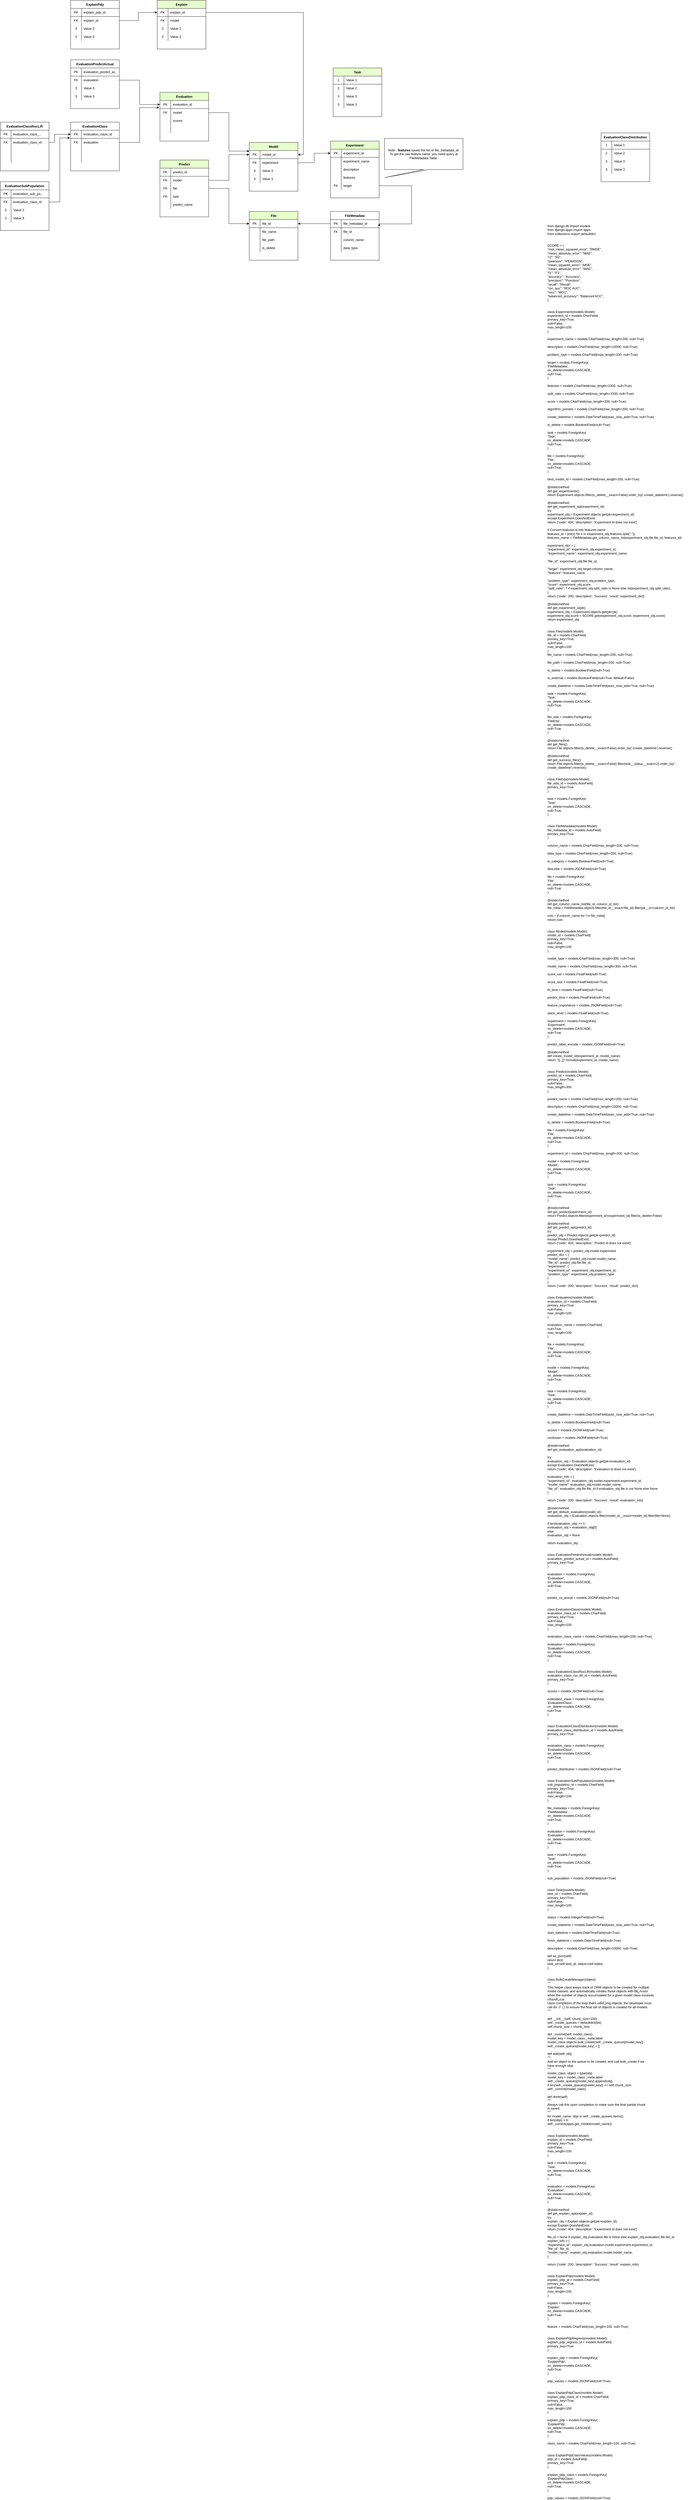 <mxfile version="21.6.1" type="device" pages="2">
  <diagram id="pO2c3X1pMpDe0v1v0N9c" name="ER">
    <mxGraphModel dx="3715" dy="3168" grid="1" gridSize="10" guides="1" tooltips="1" connect="1" arrows="1" fold="1" page="1" pageScale="1" pageWidth="850" pageHeight="1100" math="0" shadow="0">
      <root>
        <mxCell id="0" />
        <mxCell id="1" parent="0" />
        <mxCell id="4znsSB_k-RHp0dA5TOg0-1" value="Experiment" style="shape=table;startSize=30;container=1;collapsible=0;childLayout=tableLayout;fixedRows=1;rowLines=0;fontStyle=1;align=center;pointerEvents=1;fillColor=#E6FFCC;" parent="1" vertex="1">
          <mxGeometry x="380" y="290" width="180" height="210" as="geometry" />
        </mxCell>
        <mxCell id="4znsSB_k-RHp0dA5TOg0-2" value="" style="shape=partialRectangle;html=1;whiteSpace=wrap;collapsible=0;dropTarget=0;pointerEvents=1;fillColor=none;top=0;left=0;bottom=1;right=0;points=[[0,0.5],[1,0.5]];portConstraint=eastwest;" parent="4znsSB_k-RHp0dA5TOg0-1" vertex="1">
          <mxGeometry y="30" width="180" height="30" as="geometry" />
        </mxCell>
        <mxCell id="4znsSB_k-RHp0dA5TOg0-3" value="PK" style="shape=partialRectangle;html=1;whiteSpace=wrap;connectable=0;fillColor=none;top=0;left=0;bottom=0;right=0;overflow=hidden;pointerEvents=1;" parent="4znsSB_k-RHp0dA5TOg0-2" vertex="1">
          <mxGeometry width="40" height="30" as="geometry">
            <mxRectangle width="40" height="30" as="alternateBounds" />
          </mxGeometry>
        </mxCell>
        <mxCell id="4znsSB_k-RHp0dA5TOg0-4" value="experiment_id" style="shape=partialRectangle;html=1;whiteSpace=wrap;connectable=0;fillColor=none;top=0;left=0;bottom=0;right=0;align=left;spacingLeft=6;overflow=hidden;pointerEvents=1;" parent="4znsSB_k-RHp0dA5TOg0-2" vertex="1">
          <mxGeometry x="40" width="140" height="30" as="geometry">
            <mxRectangle width="140" height="30" as="alternateBounds" />
          </mxGeometry>
        </mxCell>
        <mxCell id="4znsSB_k-RHp0dA5TOg0-5" value="" style="shape=partialRectangle;html=1;whiteSpace=wrap;collapsible=0;dropTarget=0;pointerEvents=1;fillColor=none;top=0;left=0;bottom=0;right=0;points=[[0,0.5],[1,0.5]];portConstraint=eastwest;" parent="4znsSB_k-RHp0dA5TOg0-1" vertex="1">
          <mxGeometry y="60" width="180" height="30" as="geometry" />
        </mxCell>
        <mxCell id="4znsSB_k-RHp0dA5TOg0-6" value="" style="shape=partialRectangle;html=1;whiteSpace=wrap;connectable=0;fillColor=none;top=0;left=0;bottom=0;right=0;overflow=hidden;pointerEvents=1;" parent="4znsSB_k-RHp0dA5TOg0-5" vertex="1">
          <mxGeometry width="40" height="30" as="geometry">
            <mxRectangle width="40" height="30" as="alternateBounds" />
          </mxGeometry>
        </mxCell>
        <mxCell id="4znsSB_k-RHp0dA5TOg0-7" value="experiment_name" style="shape=partialRectangle;html=1;whiteSpace=wrap;connectable=0;fillColor=none;top=0;left=0;bottom=0;right=0;align=left;spacingLeft=6;overflow=hidden;pointerEvents=1;" parent="4znsSB_k-RHp0dA5TOg0-5" vertex="1">
          <mxGeometry x="40" width="140" height="30" as="geometry">
            <mxRectangle width="140" height="30" as="alternateBounds" />
          </mxGeometry>
        </mxCell>
        <mxCell id="4znsSB_k-RHp0dA5TOg0-8" value="" style="shape=partialRectangle;html=1;whiteSpace=wrap;collapsible=0;dropTarget=0;pointerEvents=1;fillColor=none;top=0;left=0;bottom=0;right=0;points=[[0,0.5],[1,0.5]];portConstraint=eastwest;" parent="4znsSB_k-RHp0dA5TOg0-1" vertex="1">
          <mxGeometry y="90" width="180" height="30" as="geometry" />
        </mxCell>
        <mxCell id="4znsSB_k-RHp0dA5TOg0-9" value="" style="shape=partialRectangle;html=1;whiteSpace=wrap;connectable=0;fillColor=none;top=0;left=0;bottom=0;right=0;overflow=hidden;pointerEvents=1;" parent="4znsSB_k-RHp0dA5TOg0-8" vertex="1">
          <mxGeometry width="40" height="30" as="geometry">
            <mxRectangle width="40" height="30" as="alternateBounds" />
          </mxGeometry>
        </mxCell>
        <mxCell id="4znsSB_k-RHp0dA5TOg0-10" value="description" style="shape=partialRectangle;html=1;whiteSpace=wrap;connectable=0;fillColor=none;top=0;left=0;bottom=0;right=0;align=left;spacingLeft=6;overflow=hidden;pointerEvents=1;" parent="4znsSB_k-RHp0dA5TOg0-8" vertex="1">
          <mxGeometry x="40" width="140" height="30" as="geometry">
            <mxRectangle width="140" height="30" as="alternateBounds" />
          </mxGeometry>
        </mxCell>
        <mxCell id="4znsSB_k-RHp0dA5TOg0-11" value="" style="shape=partialRectangle;html=1;whiteSpace=wrap;collapsible=0;dropTarget=0;pointerEvents=1;fillColor=none;top=0;left=0;bottom=0;right=0;points=[[0,0.5],[1,0.5]];portConstraint=eastwest;" parent="4znsSB_k-RHp0dA5TOg0-1" vertex="1">
          <mxGeometry y="120" width="180" height="30" as="geometry" />
        </mxCell>
        <mxCell id="4znsSB_k-RHp0dA5TOg0-12" value="" style="shape=partialRectangle;html=1;whiteSpace=wrap;connectable=0;fillColor=none;top=0;left=0;bottom=0;right=0;overflow=hidden;pointerEvents=1;" parent="4znsSB_k-RHp0dA5TOg0-11" vertex="1">
          <mxGeometry width="40" height="30" as="geometry">
            <mxRectangle width="40" height="30" as="alternateBounds" />
          </mxGeometry>
        </mxCell>
        <mxCell id="4znsSB_k-RHp0dA5TOg0-13" value="features" style="shape=partialRectangle;html=1;whiteSpace=wrap;connectable=0;fillColor=none;top=0;left=0;bottom=0;right=0;align=left;spacingLeft=6;overflow=hidden;pointerEvents=1;" parent="4znsSB_k-RHp0dA5TOg0-11" vertex="1">
          <mxGeometry x="40" width="140" height="30" as="geometry">
            <mxRectangle width="140" height="30" as="alternateBounds" />
          </mxGeometry>
        </mxCell>
        <mxCell id="4znsSB_k-RHp0dA5TOg0-199" value="" style="shape=partialRectangle;html=1;whiteSpace=wrap;collapsible=0;dropTarget=0;pointerEvents=1;fillColor=none;top=0;left=0;bottom=0;right=0;points=[[0,0.5],[1,0.5]];portConstraint=eastwest;" parent="4znsSB_k-RHp0dA5TOg0-1" vertex="1">
          <mxGeometry y="150" width="180" height="30" as="geometry" />
        </mxCell>
        <mxCell id="4znsSB_k-RHp0dA5TOg0-200" value="FK" style="shape=partialRectangle;html=1;whiteSpace=wrap;connectable=0;fillColor=none;top=0;left=0;bottom=0;right=0;overflow=hidden;pointerEvents=1;" parent="4znsSB_k-RHp0dA5TOg0-199" vertex="1">
          <mxGeometry width="40" height="30" as="geometry">
            <mxRectangle width="40" height="30" as="alternateBounds" />
          </mxGeometry>
        </mxCell>
        <mxCell id="4znsSB_k-RHp0dA5TOg0-201" value="target" style="shape=partialRectangle;html=1;whiteSpace=wrap;connectable=0;fillColor=none;top=0;left=0;bottom=0;right=0;align=left;spacingLeft=6;overflow=hidden;pointerEvents=1;" parent="4znsSB_k-RHp0dA5TOg0-199" vertex="1">
          <mxGeometry x="40" width="140" height="30" as="geometry">
            <mxRectangle width="140" height="30" as="alternateBounds" />
          </mxGeometry>
        </mxCell>
        <mxCell id="4znsSB_k-RHp0dA5TOg0-14" value="Model" style="shape=table;startSize=30;container=1;collapsible=0;childLayout=tableLayout;fixedRows=1;rowLines=0;fontStyle=1;align=center;pointerEvents=1;fillColor=#E6FFCC;" parent="1" vertex="1">
          <mxGeometry x="80" y="295" width="180" height="180" as="geometry" />
        </mxCell>
        <mxCell id="4znsSB_k-RHp0dA5TOg0-15" value="" style="shape=partialRectangle;html=1;whiteSpace=wrap;collapsible=0;dropTarget=0;pointerEvents=1;fillColor=none;top=0;left=0;bottom=1;right=0;points=[[0,0.5],[1,0.5]];portConstraint=eastwest;" parent="4znsSB_k-RHp0dA5TOg0-14" vertex="1">
          <mxGeometry y="30" width="180" height="30" as="geometry" />
        </mxCell>
        <mxCell id="4znsSB_k-RHp0dA5TOg0-16" value="PK" style="shape=partialRectangle;html=1;whiteSpace=wrap;connectable=0;fillColor=none;top=0;left=0;bottom=0;right=0;overflow=hidden;pointerEvents=1;" parent="4znsSB_k-RHp0dA5TOg0-15" vertex="1">
          <mxGeometry width="40" height="30" as="geometry">
            <mxRectangle width="40" height="30" as="alternateBounds" />
          </mxGeometry>
        </mxCell>
        <mxCell id="4znsSB_k-RHp0dA5TOg0-17" value="model_id" style="shape=partialRectangle;html=1;whiteSpace=wrap;connectable=0;fillColor=none;top=0;left=0;bottom=0;right=0;align=left;spacingLeft=6;overflow=hidden;pointerEvents=1;" parent="4znsSB_k-RHp0dA5TOg0-15" vertex="1">
          <mxGeometry x="40" width="140" height="30" as="geometry">
            <mxRectangle width="140" height="30" as="alternateBounds" />
          </mxGeometry>
        </mxCell>
        <mxCell id="4znsSB_k-RHp0dA5TOg0-18" value="" style="shape=partialRectangle;html=1;whiteSpace=wrap;collapsible=0;dropTarget=0;pointerEvents=1;fillColor=none;top=0;left=0;bottom=0;right=0;points=[[0,0.5],[1,0.5]];portConstraint=eastwest;" parent="4znsSB_k-RHp0dA5TOg0-14" vertex="1">
          <mxGeometry y="60" width="180" height="30" as="geometry" />
        </mxCell>
        <mxCell id="4znsSB_k-RHp0dA5TOg0-19" value="FK" style="shape=partialRectangle;html=1;whiteSpace=wrap;connectable=0;fillColor=none;top=0;left=0;bottom=0;right=0;overflow=hidden;pointerEvents=1;" parent="4znsSB_k-RHp0dA5TOg0-18" vertex="1">
          <mxGeometry width="40" height="30" as="geometry">
            <mxRectangle width="40" height="30" as="alternateBounds" />
          </mxGeometry>
        </mxCell>
        <mxCell id="4znsSB_k-RHp0dA5TOg0-20" value="experiment" style="shape=partialRectangle;html=1;whiteSpace=wrap;connectable=0;fillColor=none;top=0;left=0;bottom=0;right=0;align=left;spacingLeft=6;overflow=hidden;pointerEvents=1;" parent="4znsSB_k-RHp0dA5TOg0-18" vertex="1">
          <mxGeometry x="40" width="140" height="30" as="geometry">
            <mxRectangle width="140" height="30" as="alternateBounds" />
          </mxGeometry>
        </mxCell>
        <mxCell id="4znsSB_k-RHp0dA5TOg0-21" value="" style="shape=partialRectangle;html=1;whiteSpace=wrap;collapsible=0;dropTarget=0;pointerEvents=1;fillColor=none;top=0;left=0;bottom=0;right=0;points=[[0,0.5],[1,0.5]];portConstraint=eastwest;" parent="4znsSB_k-RHp0dA5TOg0-14" vertex="1">
          <mxGeometry y="90" width="180" height="30" as="geometry" />
        </mxCell>
        <mxCell id="4znsSB_k-RHp0dA5TOg0-22" value="3" style="shape=partialRectangle;html=1;whiteSpace=wrap;connectable=0;fillColor=none;top=0;left=0;bottom=0;right=0;overflow=hidden;pointerEvents=1;" parent="4znsSB_k-RHp0dA5TOg0-21" vertex="1">
          <mxGeometry width="40" height="30" as="geometry">
            <mxRectangle width="40" height="30" as="alternateBounds" />
          </mxGeometry>
        </mxCell>
        <mxCell id="4znsSB_k-RHp0dA5TOg0-23" value="Value 3" style="shape=partialRectangle;html=1;whiteSpace=wrap;connectable=0;fillColor=none;top=0;left=0;bottom=0;right=0;align=left;spacingLeft=6;overflow=hidden;pointerEvents=1;" parent="4znsSB_k-RHp0dA5TOg0-21" vertex="1">
          <mxGeometry x="40" width="140" height="30" as="geometry">
            <mxRectangle width="140" height="30" as="alternateBounds" />
          </mxGeometry>
        </mxCell>
        <mxCell id="4znsSB_k-RHp0dA5TOg0-24" value="" style="shape=partialRectangle;html=1;whiteSpace=wrap;collapsible=0;dropTarget=0;pointerEvents=1;fillColor=none;top=0;left=0;bottom=0;right=0;points=[[0,0.5],[1,0.5]];portConstraint=eastwest;" parent="4znsSB_k-RHp0dA5TOg0-14" vertex="1">
          <mxGeometry y="120" width="180" height="30" as="geometry" />
        </mxCell>
        <mxCell id="4znsSB_k-RHp0dA5TOg0-25" value="3" style="shape=partialRectangle;html=1;whiteSpace=wrap;connectable=0;fillColor=none;top=0;left=0;bottom=0;right=0;overflow=hidden;pointerEvents=1;" parent="4znsSB_k-RHp0dA5TOg0-24" vertex="1">
          <mxGeometry width="40" height="30" as="geometry">
            <mxRectangle width="40" height="30" as="alternateBounds" />
          </mxGeometry>
        </mxCell>
        <mxCell id="4znsSB_k-RHp0dA5TOg0-26" value="Value 3" style="shape=partialRectangle;html=1;whiteSpace=wrap;connectable=0;fillColor=none;top=0;left=0;bottom=0;right=0;align=left;spacingLeft=6;overflow=hidden;pointerEvents=1;" parent="4znsSB_k-RHp0dA5TOg0-24" vertex="1">
          <mxGeometry x="40" width="140" height="30" as="geometry">
            <mxRectangle width="140" height="30" as="alternateBounds" />
          </mxGeometry>
        </mxCell>
        <mxCell id="4znsSB_k-RHp0dA5TOg0-27" value="Predict" style="shape=table;startSize=30;container=1;collapsible=0;childLayout=tableLayout;fixedRows=1;rowLines=0;fontStyle=1;align=center;pointerEvents=1;fillColor=#E6FFCC;" parent="1" vertex="1">
          <mxGeometry x="-250" y="360" width="180" height="210" as="geometry" />
        </mxCell>
        <mxCell id="4znsSB_k-RHp0dA5TOg0-28" value="" style="shape=partialRectangle;html=1;whiteSpace=wrap;collapsible=0;dropTarget=0;pointerEvents=1;fillColor=none;top=0;left=0;bottom=1;right=0;points=[[0,0.5],[1,0.5]];portConstraint=eastwest;" parent="4znsSB_k-RHp0dA5TOg0-27" vertex="1">
          <mxGeometry y="30" width="180" height="30" as="geometry" />
        </mxCell>
        <mxCell id="4znsSB_k-RHp0dA5TOg0-29" value="PK" style="shape=partialRectangle;html=1;whiteSpace=wrap;connectable=0;fillColor=none;top=0;left=0;bottom=0;right=0;overflow=hidden;pointerEvents=1;" parent="4znsSB_k-RHp0dA5TOg0-28" vertex="1">
          <mxGeometry width="40" height="30" as="geometry">
            <mxRectangle width="40" height="30" as="alternateBounds" />
          </mxGeometry>
        </mxCell>
        <mxCell id="4znsSB_k-RHp0dA5TOg0-30" value="predict_id" style="shape=partialRectangle;html=1;whiteSpace=wrap;connectable=0;fillColor=none;top=0;left=0;bottom=0;right=0;align=left;spacingLeft=6;overflow=hidden;pointerEvents=1;" parent="4znsSB_k-RHp0dA5TOg0-28" vertex="1">
          <mxGeometry x="40" width="140" height="30" as="geometry">
            <mxRectangle width="140" height="30" as="alternateBounds" />
          </mxGeometry>
        </mxCell>
        <mxCell id="4znsSB_k-RHp0dA5TOg0-31" value="" style="shape=partialRectangle;html=1;whiteSpace=wrap;collapsible=0;dropTarget=0;pointerEvents=1;fillColor=none;top=0;left=0;bottom=0;right=0;points=[[0,0.5],[1,0.5]];portConstraint=eastwest;" parent="4znsSB_k-RHp0dA5TOg0-27" vertex="1">
          <mxGeometry y="60" width="180" height="30" as="geometry" />
        </mxCell>
        <mxCell id="4znsSB_k-RHp0dA5TOg0-32" value="FK" style="shape=partialRectangle;html=1;whiteSpace=wrap;connectable=0;fillColor=none;top=0;left=0;bottom=0;right=0;overflow=hidden;pointerEvents=1;" parent="4znsSB_k-RHp0dA5TOg0-31" vertex="1">
          <mxGeometry width="40" height="30" as="geometry">
            <mxRectangle width="40" height="30" as="alternateBounds" />
          </mxGeometry>
        </mxCell>
        <mxCell id="4znsSB_k-RHp0dA5TOg0-33" value="model" style="shape=partialRectangle;html=1;whiteSpace=wrap;connectable=0;fillColor=none;top=0;left=0;bottom=0;right=0;align=left;spacingLeft=6;overflow=hidden;pointerEvents=1;" parent="4znsSB_k-RHp0dA5TOg0-31" vertex="1">
          <mxGeometry x="40" width="140" height="30" as="geometry">
            <mxRectangle width="140" height="30" as="alternateBounds" />
          </mxGeometry>
        </mxCell>
        <mxCell id="4znsSB_k-RHp0dA5TOg0-34" value="" style="shape=partialRectangle;html=1;whiteSpace=wrap;collapsible=0;dropTarget=0;pointerEvents=1;fillColor=none;top=0;left=0;bottom=0;right=0;points=[[0,0.5],[1,0.5]];portConstraint=eastwest;" parent="4znsSB_k-RHp0dA5TOg0-27" vertex="1">
          <mxGeometry y="90" width="180" height="30" as="geometry" />
        </mxCell>
        <mxCell id="4znsSB_k-RHp0dA5TOg0-35" value="FK" style="shape=partialRectangle;html=1;whiteSpace=wrap;connectable=0;fillColor=none;top=0;left=0;bottom=0;right=0;overflow=hidden;pointerEvents=1;" parent="4znsSB_k-RHp0dA5TOg0-34" vertex="1">
          <mxGeometry width="40" height="30" as="geometry">
            <mxRectangle width="40" height="30" as="alternateBounds" />
          </mxGeometry>
        </mxCell>
        <mxCell id="4znsSB_k-RHp0dA5TOg0-36" value="file" style="shape=partialRectangle;html=1;whiteSpace=wrap;connectable=0;fillColor=none;top=0;left=0;bottom=0;right=0;align=left;spacingLeft=6;overflow=hidden;pointerEvents=1;" parent="4znsSB_k-RHp0dA5TOg0-34" vertex="1">
          <mxGeometry x="40" width="140" height="30" as="geometry">
            <mxRectangle width="140" height="30" as="alternateBounds" />
          </mxGeometry>
        </mxCell>
        <mxCell id="4znsSB_k-RHp0dA5TOg0-37" value="" style="shape=partialRectangle;html=1;whiteSpace=wrap;collapsible=0;dropTarget=0;pointerEvents=1;fillColor=none;top=0;left=0;bottom=0;right=0;points=[[0,0.5],[1,0.5]];portConstraint=eastwest;" parent="4znsSB_k-RHp0dA5TOg0-27" vertex="1">
          <mxGeometry y="120" width="180" height="30" as="geometry" />
        </mxCell>
        <mxCell id="4znsSB_k-RHp0dA5TOg0-38" value="FK" style="shape=partialRectangle;html=1;whiteSpace=wrap;connectable=0;fillColor=none;top=0;left=0;bottom=0;right=0;overflow=hidden;pointerEvents=1;" parent="4znsSB_k-RHp0dA5TOg0-37" vertex="1">
          <mxGeometry width="40" height="30" as="geometry">
            <mxRectangle width="40" height="30" as="alternateBounds" />
          </mxGeometry>
        </mxCell>
        <mxCell id="4znsSB_k-RHp0dA5TOg0-39" value="task" style="shape=partialRectangle;html=1;whiteSpace=wrap;connectable=0;fillColor=none;top=0;left=0;bottom=0;right=0;align=left;spacingLeft=6;overflow=hidden;pointerEvents=1;" parent="4znsSB_k-RHp0dA5TOg0-37" vertex="1">
          <mxGeometry x="40" width="140" height="30" as="geometry">
            <mxRectangle width="140" height="30" as="alternateBounds" />
          </mxGeometry>
        </mxCell>
        <mxCell id="4znsSB_k-RHp0dA5TOg0-185" value="" style="shape=partialRectangle;html=1;whiteSpace=wrap;collapsible=0;dropTarget=0;pointerEvents=1;fillColor=none;top=0;left=0;bottom=0;right=0;points=[[0,0.5],[1,0.5]];portConstraint=eastwest;" parent="4znsSB_k-RHp0dA5TOg0-27" vertex="1">
          <mxGeometry y="150" width="180" height="30" as="geometry" />
        </mxCell>
        <mxCell id="4znsSB_k-RHp0dA5TOg0-186" value="" style="shape=partialRectangle;html=1;whiteSpace=wrap;connectable=0;fillColor=none;top=0;left=0;bottom=0;right=0;overflow=hidden;pointerEvents=1;" parent="4znsSB_k-RHp0dA5TOg0-185" vertex="1">
          <mxGeometry width="40" height="30" as="geometry">
            <mxRectangle width="40" height="30" as="alternateBounds" />
          </mxGeometry>
        </mxCell>
        <mxCell id="4znsSB_k-RHp0dA5TOg0-187" value="predict_name" style="shape=partialRectangle;html=1;whiteSpace=wrap;connectable=0;fillColor=none;top=0;left=0;bottom=0;right=0;align=left;spacingLeft=6;overflow=hidden;pointerEvents=1;" parent="4znsSB_k-RHp0dA5TOg0-185" vertex="1">
          <mxGeometry x="40" width="140" height="30" as="geometry">
            <mxRectangle width="140" height="30" as="alternateBounds" />
          </mxGeometry>
        </mxCell>
        <mxCell id="4znsSB_k-RHp0dA5TOg0-40" value="File" style="shape=table;startSize=30;container=1;collapsible=0;childLayout=tableLayout;fixedRows=1;rowLines=0;fontStyle=1;align=center;pointerEvents=1;fillColor=#E6FFCC;" parent="1" vertex="1">
          <mxGeometry x="80" y="550" width="180" height="180" as="geometry" />
        </mxCell>
        <mxCell id="4znsSB_k-RHp0dA5TOg0-41" value="" style="shape=partialRectangle;html=1;whiteSpace=wrap;collapsible=0;dropTarget=0;pointerEvents=1;fillColor=none;top=0;left=0;bottom=1;right=0;points=[[0,0.5],[1,0.5]];portConstraint=eastwest;" parent="4znsSB_k-RHp0dA5TOg0-40" vertex="1">
          <mxGeometry y="30" width="180" height="30" as="geometry" />
        </mxCell>
        <mxCell id="4znsSB_k-RHp0dA5TOg0-42" value="PK" style="shape=partialRectangle;html=1;whiteSpace=wrap;connectable=0;fillColor=none;top=0;left=0;bottom=0;right=0;overflow=hidden;pointerEvents=1;" parent="4znsSB_k-RHp0dA5TOg0-41" vertex="1">
          <mxGeometry width="40" height="30" as="geometry">
            <mxRectangle width="40" height="30" as="alternateBounds" />
          </mxGeometry>
        </mxCell>
        <mxCell id="4znsSB_k-RHp0dA5TOg0-43" value="file_id" style="shape=partialRectangle;html=1;whiteSpace=wrap;connectable=0;fillColor=none;top=0;left=0;bottom=0;right=0;align=left;spacingLeft=6;overflow=hidden;pointerEvents=1;" parent="4znsSB_k-RHp0dA5TOg0-41" vertex="1">
          <mxGeometry x="40" width="140" height="30" as="geometry">
            <mxRectangle width="140" height="30" as="alternateBounds" />
          </mxGeometry>
        </mxCell>
        <mxCell id="4znsSB_k-RHp0dA5TOg0-44" value="" style="shape=partialRectangle;html=1;whiteSpace=wrap;collapsible=0;dropTarget=0;pointerEvents=1;fillColor=none;top=0;left=0;bottom=0;right=0;points=[[0,0.5],[1,0.5]];portConstraint=eastwest;" parent="4znsSB_k-RHp0dA5TOg0-40" vertex="1">
          <mxGeometry y="60" width="180" height="30" as="geometry" />
        </mxCell>
        <mxCell id="4znsSB_k-RHp0dA5TOg0-45" value="" style="shape=partialRectangle;html=1;whiteSpace=wrap;connectable=0;fillColor=none;top=0;left=0;bottom=0;right=0;overflow=hidden;pointerEvents=1;" parent="4znsSB_k-RHp0dA5TOg0-44" vertex="1">
          <mxGeometry width="40" height="30" as="geometry">
            <mxRectangle width="40" height="30" as="alternateBounds" />
          </mxGeometry>
        </mxCell>
        <mxCell id="4znsSB_k-RHp0dA5TOg0-46" value="file_name" style="shape=partialRectangle;html=1;whiteSpace=wrap;connectable=0;fillColor=none;top=0;left=0;bottom=0;right=0;align=left;spacingLeft=6;overflow=hidden;pointerEvents=1;" parent="4znsSB_k-RHp0dA5TOg0-44" vertex="1">
          <mxGeometry x="40" width="140" height="30" as="geometry">
            <mxRectangle width="140" height="30" as="alternateBounds" />
          </mxGeometry>
        </mxCell>
        <mxCell id="4znsSB_k-RHp0dA5TOg0-47" value="" style="shape=partialRectangle;html=1;whiteSpace=wrap;collapsible=0;dropTarget=0;pointerEvents=1;fillColor=none;top=0;left=0;bottom=0;right=0;points=[[0,0.5],[1,0.5]];portConstraint=eastwest;" parent="4znsSB_k-RHp0dA5TOg0-40" vertex="1">
          <mxGeometry y="90" width="180" height="30" as="geometry" />
        </mxCell>
        <mxCell id="4znsSB_k-RHp0dA5TOg0-48" value="" style="shape=partialRectangle;html=1;whiteSpace=wrap;connectable=0;fillColor=none;top=0;left=0;bottom=0;right=0;overflow=hidden;pointerEvents=1;" parent="4znsSB_k-RHp0dA5TOg0-47" vertex="1">
          <mxGeometry width="40" height="30" as="geometry">
            <mxRectangle width="40" height="30" as="alternateBounds" />
          </mxGeometry>
        </mxCell>
        <mxCell id="4znsSB_k-RHp0dA5TOg0-49" value="file_path" style="shape=partialRectangle;html=1;whiteSpace=wrap;connectable=0;fillColor=none;top=0;left=0;bottom=0;right=0;align=left;spacingLeft=6;overflow=hidden;pointerEvents=1;" parent="4znsSB_k-RHp0dA5TOg0-47" vertex="1">
          <mxGeometry x="40" width="140" height="30" as="geometry">
            <mxRectangle width="140" height="30" as="alternateBounds" />
          </mxGeometry>
        </mxCell>
        <mxCell id="4znsSB_k-RHp0dA5TOg0-50" value="" style="shape=partialRectangle;html=1;whiteSpace=wrap;collapsible=0;dropTarget=0;pointerEvents=1;fillColor=none;top=0;left=0;bottom=0;right=0;points=[[0,0.5],[1,0.5]];portConstraint=eastwest;" parent="4znsSB_k-RHp0dA5TOg0-40" vertex="1">
          <mxGeometry y="120" width="180" height="30" as="geometry" />
        </mxCell>
        <mxCell id="4znsSB_k-RHp0dA5TOg0-51" value="" style="shape=partialRectangle;html=1;whiteSpace=wrap;connectable=0;fillColor=none;top=0;left=0;bottom=0;right=0;overflow=hidden;pointerEvents=1;" parent="4znsSB_k-RHp0dA5TOg0-50" vertex="1">
          <mxGeometry width="40" height="30" as="geometry">
            <mxRectangle width="40" height="30" as="alternateBounds" />
          </mxGeometry>
        </mxCell>
        <mxCell id="4znsSB_k-RHp0dA5TOg0-52" value="is_delete" style="shape=partialRectangle;html=1;whiteSpace=wrap;connectable=0;fillColor=none;top=0;left=0;bottom=0;right=0;align=left;spacingLeft=6;overflow=hidden;pointerEvents=1;" parent="4znsSB_k-RHp0dA5TOg0-50" vertex="1">
          <mxGeometry x="40" width="140" height="30" as="geometry">
            <mxRectangle width="140" height="30" as="alternateBounds" />
          </mxGeometry>
        </mxCell>
        <mxCell id="4znsSB_k-RHp0dA5TOg0-53" value="FileMetadata" style="shape=table;startSize=30;container=1;collapsible=0;childLayout=tableLayout;fixedRows=1;rowLines=0;fontStyle=1;align=center;pointerEvents=1;" parent="1" vertex="1">
          <mxGeometry x="380" y="550" width="180" height="180" as="geometry" />
        </mxCell>
        <mxCell id="4znsSB_k-RHp0dA5TOg0-54" value="" style="shape=partialRectangle;html=1;whiteSpace=wrap;collapsible=0;dropTarget=0;pointerEvents=1;fillColor=none;top=0;left=0;bottom=1;right=0;points=[[0,0.5],[1,0.5]];portConstraint=eastwest;" parent="4znsSB_k-RHp0dA5TOg0-53" vertex="1">
          <mxGeometry y="30" width="180" height="30" as="geometry" />
        </mxCell>
        <mxCell id="4znsSB_k-RHp0dA5TOg0-55" value="PK" style="shape=partialRectangle;html=1;whiteSpace=wrap;connectable=0;fillColor=none;top=0;left=0;bottom=0;right=0;overflow=hidden;pointerEvents=1;" parent="4znsSB_k-RHp0dA5TOg0-54" vertex="1">
          <mxGeometry width="40" height="30" as="geometry">
            <mxRectangle width="40" height="30" as="alternateBounds" />
          </mxGeometry>
        </mxCell>
        <mxCell id="4znsSB_k-RHp0dA5TOg0-56" value="file_metadata_id" style="shape=partialRectangle;html=1;whiteSpace=wrap;connectable=0;fillColor=none;top=0;left=0;bottom=0;right=0;align=left;spacingLeft=6;overflow=hidden;pointerEvents=1;" parent="4znsSB_k-RHp0dA5TOg0-54" vertex="1">
          <mxGeometry x="40" width="140" height="30" as="geometry">
            <mxRectangle width="140" height="30" as="alternateBounds" />
          </mxGeometry>
        </mxCell>
        <mxCell id="4znsSB_k-RHp0dA5TOg0-57" value="" style="shape=partialRectangle;html=1;whiteSpace=wrap;collapsible=0;dropTarget=0;pointerEvents=1;fillColor=none;top=0;left=0;bottom=0;right=0;points=[[0,0.5],[1,0.5]];portConstraint=eastwest;" parent="4znsSB_k-RHp0dA5TOg0-53" vertex="1">
          <mxGeometry y="60" width="180" height="30" as="geometry" />
        </mxCell>
        <mxCell id="4znsSB_k-RHp0dA5TOg0-58" value="FK" style="shape=partialRectangle;html=1;whiteSpace=wrap;connectable=0;fillColor=none;top=0;left=0;bottom=0;right=0;overflow=hidden;pointerEvents=1;" parent="4znsSB_k-RHp0dA5TOg0-57" vertex="1">
          <mxGeometry width="40" height="30" as="geometry">
            <mxRectangle width="40" height="30" as="alternateBounds" />
          </mxGeometry>
        </mxCell>
        <mxCell id="4znsSB_k-RHp0dA5TOg0-59" value="file_id" style="shape=partialRectangle;html=1;whiteSpace=wrap;connectable=0;fillColor=none;top=0;left=0;bottom=0;right=0;align=left;spacingLeft=6;overflow=hidden;pointerEvents=1;" parent="4znsSB_k-RHp0dA5TOg0-57" vertex="1">
          <mxGeometry x="40" width="140" height="30" as="geometry">
            <mxRectangle width="140" height="30" as="alternateBounds" />
          </mxGeometry>
        </mxCell>
        <mxCell id="4znsSB_k-RHp0dA5TOg0-60" value="" style="shape=partialRectangle;html=1;whiteSpace=wrap;collapsible=0;dropTarget=0;pointerEvents=1;fillColor=none;top=0;left=0;bottom=0;right=0;points=[[0,0.5],[1,0.5]];portConstraint=eastwest;" parent="4znsSB_k-RHp0dA5TOg0-53" vertex="1">
          <mxGeometry y="90" width="180" height="30" as="geometry" />
        </mxCell>
        <mxCell id="4znsSB_k-RHp0dA5TOg0-61" value="" style="shape=partialRectangle;html=1;whiteSpace=wrap;connectable=0;fillColor=none;top=0;left=0;bottom=0;right=0;overflow=hidden;pointerEvents=1;" parent="4znsSB_k-RHp0dA5TOg0-60" vertex="1">
          <mxGeometry width="40" height="30" as="geometry">
            <mxRectangle width="40" height="30" as="alternateBounds" />
          </mxGeometry>
        </mxCell>
        <mxCell id="4znsSB_k-RHp0dA5TOg0-62" value="column_name" style="shape=partialRectangle;html=1;whiteSpace=wrap;connectable=0;fillColor=none;top=0;left=0;bottom=0;right=0;align=left;spacingLeft=6;overflow=hidden;pointerEvents=1;" parent="4znsSB_k-RHp0dA5TOg0-60" vertex="1">
          <mxGeometry x="40" width="140" height="30" as="geometry">
            <mxRectangle width="140" height="30" as="alternateBounds" />
          </mxGeometry>
        </mxCell>
        <mxCell id="4znsSB_k-RHp0dA5TOg0-63" value="" style="shape=partialRectangle;html=1;whiteSpace=wrap;collapsible=0;dropTarget=0;pointerEvents=1;fillColor=none;top=0;left=0;bottom=0;right=0;points=[[0,0.5],[1,0.5]];portConstraint=eastwest;" parent="4znsSB_k-RHp0dA5TOg0-53" vertex="1">
          <mxGeometry y="120" width="180" height="30" as="geometry" />
        </mxCell>
        <mxCell id="4znsSB_k-RHp0dA5TOg0-64" value="" style="shape=partialRectangle;html=1;whiteSpace=wrap;connectable=0;fillColor=none;top=0;left=0;bottom=0;right=0;overflow=hidden;pointerEvents=1;" parent="4znsSB_k-RHp0dA5TOg0-63" vertex="1">
          <mxGeometry width="40" height="30" as="geometry">
            <mxRectangle width="40" height="30" as="alternateBounds" />
          </mxGeometry>
        </mxCell>
        <mxCell id="4znsSB_k-RHp0dA5TOg0-65" value="data_type" style="shape=partialRectangle;html=1;whiteSpace=wrap;connectable=0;fillColor=none;top=0;left=0;bottom=0;right=0;align=left;spacingLeft=6;overflow=hidden;pointerEvents=1;" parent="4znsSB_k-RHp0dA5TOg0-63" vertex="1">
          <mxGeometry x="40" width="140" height="30" as="geometry">
            <mxRectangle width="140" height="30" as="alternateBounds" />
          </mxGeometry>
        </mxCell>
        <mxCell id="4znsSB_k-RHp0dA5TOg0-66" value="Evaluation" style="shape=table;startSize=30;container=1;collapsible=0;childLayout=tableLayout;fixedRows=1;rowLines=0;fontStyle=1;align=center;pointerEvents=1;fillColor=#E6FFCC;" parent="1" vertex="1">
          <mxGeometry x="-250" y="110" width="180" height="180" as="geometry" />
        </mxCell>
        <mxCell id="4znsSB_k-RHp0dA5TOg0-67" value="" style="shape=partialRectangle;html=1;whiteSpace=wrap;collapsible=0;dropTarget=0;pointerEvents=1;fillColor=none;top=0;left=0;bottom=1;right=0;points=[[0,0.5],[1,0.5]];portConstraint=eastwest;" parent="4znsSB_k-RHp0dA5TOg0-66" vertex="1">
          <mxGeometry y="30" width="180" height="30" as="geometry" />
        </mxCell>
        <mxCell id="4znsSB_k-RHp0dA5TOg0-68" value="PK" style="shape=partialRectangle;html=1;whiteSpace=wrap;connectable=0;fillColor=none;top=0;left=0;bottom=0;right=0;overflow=hidden;pointerEvents=1;" parent="4znsSB_k-RHp0dA5TOg0-67" vertex="1">
          <mxGeometry width="40" height="30" as="geometry">
            <mxRectangle width="40" height="30" as="alternateBounds" />
          </mxGeometry>
        </mxCell>
        <mxCell id="4znsSB_k-RHp0dA5TOg0-69" value="evaluation_id" style="shape=partialRectangle;html=1;whiteSpace=wrap;connectable=0;fillColor=none;top=0;left=0;bottom=0;right=0;align=left;spacingLeft=6;overflow=hidden;pointerEvents=1;" parent="4znsSB_k-RHp0dA5TOg0-67" vertex="1">
          <mxGeometry x="40" width="140" height="30" as="geometry">
            <mxRectangle width="140" height="30" as="alternateBounds" />
          </mxGeometry>
        </mxCell>
        <mxCell id="4znsSB_k-RHp0dA5TOg0-70" value="" style="shape=partialRectangle;html=1;whiteSpace=wrap;collapsible=0;dropTarget=0;pointerEvents=1;fillColor=none;top=0;left=0;bottom=0;right=0;points=[[0,0.5],[1,0.5]];portConstraint=eastwest;" parent="4znsSB_k-RHp0dA5TOg0-66" vertex="1">
          <mxGeometry y="60" width="180" height="30" as="geometry" />
        </mxCell>
        <mxCell id="4znsSB_k-RHp0dA5TOg0-71" value="FK" style="shape=partialRectangle;html=1;whiteSpace=wrap;connectable=0;fillColor=none;top=0;left=0;bottom=0;right=0;overflow=hidden;pointerEvents=1;" parent="4znsSB_k-RHp0dA5TOg0-70" vertex="1">
          <mxGeometry width="40" height="30" as="geometry">
            <mxRectangle width="40" height="30" as="alternateBounds" />
          </mxGeometry>
        </mxCell>
        <mxCell id="4znsSB_k-RHp0dA5TOg0-72" value="model" style="shape=partialRectangle;html=1;whiteSpace=wrap;connectable=0;fillColor=none;top=0;left=0;bottom=0;right=0;align=left;spacingLeft=6;overflow=hidden;pointerEvents=1;" parent="4znsSB_k-RHp0dA5TOg0-70" vertex="1">
          <mxGeometry x="40" width="140" height="30" as="geometry">
            <mxRectangle width="140" height="30" as="alternateBounds" />
          </mxGeometry>
        </mxCell>
        <mxCell id="4znsSB_k-RHp0dA5TOg0-73" value="" style="shape=partialRectangle;html=1;whiteSpace=wrap;collapsible=0;dropTarget=0;pointerEvents=1;fillColor=none;top=0;left=0;bottom=0;right=0;points=[[0,0.5],[1,0.5]];portConstraint=eastwest;" parent="4znsSB_k-RHp0dA5TOg0-66" vertex="1">
          <mxGeometry y="90" width="180" height="30" as="geometry" />
        </mxCell>
        <mxCell id="4znsSB_k-RHp0dA5TOg0-74" value="" style="shape=partialRectangle;html=1;whiteSpace=wrap;connectable=0;fillColor=none;top=0;left=0;bottom=0;right=0;overflow=hidden;pointerEvents=1;" parent="4znsSB_k-RHp0dA5TOg0-73" vertex="1">
          <mxGeometry width="40" height="30" as="geometry">
            <mxRectangle width="40" height="30" as="alternateBounds" />
          </mxGeometry>
        </mxCell>
        <mxCell id="4znsSB_k-RHp0dA5TOg0-75" value="scores" style="shape=partialRectangle;html=1;whiteSpace=wrap;connectable=0;fillColor=none;top=0;left=0;bottom=0;right=0;align=left;spacingLeft=6;overflow=hidden;pointerEvents=1;" parent="4znsSB_k-RHp0dA5TOg0-73" vertex="1">
          <mxGeometry x="40" width="140" height="30" as="geometry">
            <mxRectangle width="140" height="30" as="alternateBounds" />
          </mxGeometry>
        </mxCell>
        <mxCell id="4znsSB_k-RHp0dA5TOg0-76" value="" style="shape=partialRectangle;html=1;whiteSpace=wrap;collapsible=0;dropTarget=0;pointerEvents=1;fillColor=none;top=0;left=0;bottom=0;right=0;points=[[0,0.5],[1,0.5]];portConstraint=eastwest;" parent="4znsSB_k-RHp0dA5TOg0-66" vertex="1">
          <mxGeometry y="120" width="180" height="30" as="geometry" />
        </mxCell>
        <mxCell id="4znsSB_k-RHp0dA5TOg0-77" value="" style="shape=partialRectangle;html=1;whiteSpace=wrap;connectable=0;fillColor=none;top=0;left=0;bottom=0;right=0;overflow=hidden;pointerEvents=1;" parent="4znsSB_k-RHp0dA5TOg0-76" vertex="1">
          <mxGeometry width="40" height="30" as="geometry">
            <mxRectangle width="40" height="30" as="alternateBounds" />
          </mxGeometry>
        </mxCell>
        <mxCell id="4znsSB_k-RHp0dA5TOg0-78" value="" style="shape=partialRectangle;html=1;whiteSpace=wrap;connectable=0;fillColor=none;top=0;left=0;bottom=0;right=0;align=left;spacingLeft=6;overflow=hidden;pointerEvents=1;" parent="4znsSB_k-RHp0dA5TOg0-76" vertex="1">
          <mxGeometry x="40" width="140" height="30" as="geometry">
            <mxRectangle width="140" height="30" as="alternateBounds" />
          </mxGeometry>
        </mxCell>
        <mxCell id="4znsSB_k-RHp0dA5TOg0-79" value="EvaluationPredictActual" style="shape=table;startSize=30;container=1;collapsible=0;childLayout=tableLayout;fixedRows=1;rowLines=0;fontStyle=1;align=center;pointerEvents=1;" parent="1" vertex="1">
          <mxGeometry x="-580" y="-10" width="180" height="180" as="geometry" />
        </mxCell>
        <mxCell id="4znsSB_k-RHp0dA5TOg0-80" value="" style="shape=partialRectangle;html=1;whiteSpace=wrap;collapsible=0;dropTarget=0;pointerEvents=1;fillColor=none;top=0;left=0;bottom=1;right=0;points=[[0,0.5],[1,0.5]];portConstraint=eastwest;" parent="4znsSB_k-RHp0dA5TOg0-79" vertex="1">
          <mxGeometry y="30" width="180" height="30" as="geometry" />
        </mxCell>
        <mxCell id="4znsSB_k-RHp0dA5TOg0-81" value="PK" style="shape=partialRectangle;html=1;whiteSpace=wrap;connectable=0;fillColor=none;top=0;left=0;bottom=0;right=0;overflow=hidden;pointerEvents=1;" parent="4znsSB_k-RHp0dA5TOg0-80" vertex="1">
          <mxGeometry width="40" height="30" as="geometry">
            <mxRectangle width="40" height="30" as="alternateBounds" />
          </mxGeometry>
        </mxCell>
        <mxCell id="4znsSB_k-RHp0dA5TOg0-82" value="evaluation_predict_ac.." style="shape=partialRectangle;html=1;whiteSpace=wrap;connectable=0;fillColor=none;top=0;left=0;bottom=0;right=0;align=left;spacingLeft=6;overflow=hidden;pointerEvents=1;" parent="4znsSB_k-RHp0dA5TOg0-80" vertex="1">
          <mxGeometry x="40" width="140" height="30" as="geometry">
            <mxRectangle width="140" height="30" as="alternateBounds" />
          </mxGeometry>
        </mxCell>
        <mxCell id="4znsSB_k-RHp0dA5TOg0-83" value="" style="shape=partialRectangle;html=1;whiteSpace=wrap;collapsible=0;dropTarget=0;pointerEvents=1;fillColor=none;top=0;left=0;bottom=0;right=0;points=[[0,0.5],[1,0.5]];portConstraint=eastwest;" parent="4znsSB_k-RHp0dA5TOg0-79" vertex="1">
          <mxGeometry y="60" width="180" height="30" as="geometry" />
        </mxCell>
        <mxCell id="4znsSB_k-RHp0dA5TOg0-84" value="FK" style="shape=partialRectangle;html=1;whiteSpace=wrap;connectable=0;fillColor=none;top=0;left=0;bottom=0;right=0;overflow=hidden;pointerEvents=1;" parent="4znsSB_k-RHp0dA5TOg0-83" vertex="1">
          <mxGeometry width="40" height="30" as="geometry">
            <mxRectangle width="40" height="30" as="alternateBounds" />
          </mxGeometry>
        </mxCell>
        <mxCell id="4znsSB_k-RHp0dA5TOg0-85" value="evaluation" style="shape=partialRectangle;html=1;whiteSpace=wrap;connectable=0;fillColor=none;top=0;left=0;bottom=0;right=0;align=left;spacingLeft=6;overflow=hidden;pointerEvents=1;" parent="4znsSB_k-RHp0dA5TOg0-83" vertex="1">
          <mxGeometry x="40" width="140" height="30" as="geometry">
            <mxRectangle width="140" height="30" as="alternateBounds" />
          </mxGeometry>
        </mxCell>
        <mxCell id="4znsSB_k-RHp0dA5TOg0-86" value="" style="shape=partialRectangle;html=1;whiteSpace=wrap;collapsible=0;dropTarget=0;pointerEvents=1;fillColor=none;top=0;left=0;bottom=0;right=0;points=[[0,0.5],[1,0.5]];portConstraint=eastwest;" parent="4znsSB_k-RHp0dA5TOg0-79" vertex="1">
          <mxGeometry y="90" width="180" height="30" as="geometry" />
        </mxCell>
        <mxCell id="4znsSB_k-RHp0dA5TOg0-87" value="3" style="shape=partialRectangle;html=1;whiteSpace=wrap;connectable=0;fillColor=none;top=0;left=0;bottom=0;right=0;overflow=hidden;pointerEvents=1;" parent="4znsSB_k-RHp0dA5TOg0-86" vertex="1">
          <mxGeometry width="40" height="30" as="geometry">
            <mxRectangle width="40" height="30" as="alternateBounds" />
          </mxGeometry>
        </mxCell>
        <mxCell id="4znsSB_k-RHp0dA5TOg0-88" value="Value 3" style="shape=partialRectangle;html=1;whiteSpace=wrap;connectable=0;fillColor=none;top=0;left=0;bottom=0;right=0;align=left;spacingLeft=6;overflow=hidden;pointerEvents=1;" parent="4znsSB_k-RHp0dA5TOg0-86" vertex="1">
          <mxGeometry x="40" width="140" height="30" as="geometry">
            <mxRectangle width="140" height="30" as="alternateBounds" />
          </mxGeometry>
        </mxCell>
        <mxCell id="4znsSB_k-RHp0dA5TOg0-89" value="" style="shape=partialRectangle;html=1;whiteSpace=wrap;collapsible=0;dropTarget=0;pointerEvents=1;fillColor=none;top=0;left=0;bottom=0;right=0;points=[[0,0.5],[1,0.5]];portConstraint=eastwest;" parent="4znsSB_k-RHp0dA5TOg0-79" vertex="1">
          <mxGeometry y="120" width="180" height="30" as="geometry" />
        </mxCell>
        <mxCell id="4znsSB_k-RHp0dA5TOg0-90" value="3" style="shape=partialRectangle;html=1;whiteSpace=wrap;connectable=0;fillColor=none;top=0;left=0;bottom=0;right=0;overflow=hidden;pointerEvents=1;" parent="4znsSB_k-RHp0dA5TOg0-89" vertex="1">
          <mxGeometry width="40" height="30" as="geometry">
            <mxRectangle width="40" height="30" as="alternateBounds" />
          </mxGeometry>
        </mxCell>
        <mxCell id="4znsSB_k-RHp0dA5TOg0-91" value="Value 3" style="shape=partialRectangle;html=1;whiteSpace=wrap;connectable=0;fillColor=none;top=0;left=0;bottom=0;right=0;align=left;spacingLeft=6;overflow=hidden;pointerEvents=1;" parent="4znsSB_k-RHp0dA5TOg0-89" vertex="1">
          <mxGeometry x="40" width="140" height="30" as="geometry">
            <mxRectangle width="140" height="30" as="alternateBounds" />
          </mxGeometry>
        </mxCell>
        <mxCell id="4znsSB_k-RHp0dA5TOg0-92" value="EvaluationClass" style="shape=table;startSize=30;container=1;collapsible=0;childLayout=tableLayout;fixedRows=1;rowLines=0;fontStyle=1;align=center;pointerEvents=1;" parent="1" vertex="1">
          <mxGeometry x="-580" y="220" width="180" height="180" as="geometry" />
        </mxCell>
        <mxCell id="4znsSB_k-RHp0dA5TOg0-93" value="" style="shape=partialRectangle;html=1;whiteSpace=wrap;collapsible=0;dropTarget=0;pointerEvents=1;fillColor=none;top=0;left=0;bottom=1;right=0;points=[[0,0.5],[1,0.5]];portConstraint=eastwest;" parent="4znsSB_k-RHp0dA5TOg0-92" vertex="1">
          <mxGeometry y="30" width="180" height="30" as="geometry" />
        </mxCell>
        <mxCell id="4znsSB_k-RHp0dA5TOg0-94" value="PK" style="shape=partialRectangle;html=1;whiteSpace=wrap;connectable=0;fillColor=none;top=0;left=0;bottom=0;right=0;overflow=hidden;pointerEvents=1;" parent="4znsSB_k-RHp0dA5TOg0-93" vertex="1">
          <mxGeometry width="40" height="30" as="geometry">
            <mxRectangle width="40" height="30" as="alternateBounds" />
          </mxGeometry>
        </mxCell>
        <mxCell id="4znsSB_k-RHp0dA5TOg0-95" value="evaluation_class_id" style="shape=partialRectangle;html=1;whiteSpace=wrap;connectable=0;fillColor=none;top=0;left=0;bottom=0;right=0;align=left;spacingLeft=6;overflow=hidden;pointerEvents=1;" parent="4znsSB_k-RHp0dA5TOg0-93" vertex="1">
          <mxGeometry x="40" width="140" height="30" as="geometry">
            <mxRectangle width="140" height="30" as="alternateBounds" />
          </mxGeometry>
        </mxCell>
        <mxCell id="4znsSB_k-RHp0dA5TOg0-96" value="" style="shape=partialRectangle;html=1;whiteSpace=wrap;collapsible=0;dropTarget=0;pointerEvents=1;fillColor=none;top=0;left=0;bottom=0;right=0;points=[[0,0.5],[1,0.5]];portConstraint=eastwest;" parent="4znsSB_k-RHp0dA5TOg0-92" vertex="1">
          <mxGeometry y="60" width="180" height="30" as="geometry" />
        </mxCell>
        <mxCell id="4znsSB_k-RHp0dA5TOg0-97" value="FK" style="shape=partialRectangle;html=1;whiteSpace=wrap;connectable=0;fillColor=none;top=0;left=0;bottom=0;right=0;overflow=hidden;pointerEvents=1;" parent="4znsSB_k-RHp0dA5TOg0-96" vertex="1">
          <mxGeometry width="40" height="30" as="geometry">
            <mxRectangle width="40" height="30" as="alternateBounds" />
          </mxGeometry>
        </mxCell>
        <mxCell id="4znsSB_k-RHp0dA5TOg0-98" value="evaluation" style="shape=partialRectangle;html=1;whiteSpace=wrap;connectable=0;fillColor=none;top=0;left=0;bottom=0;right=0;align=left;spacingLeft=6;overflow=hidden;pointerEvents=1;" parent="4znsSB_k-RHp0dA5TOg0-96" vertex="1">
          <mxGeometry x="40" width="140" height="30" as="geometry">
            <mxRectangle width="140" height="30" as="alternateBounds" />
          </mxGeometry>
        </mxCell>
        <mxCell id="4znsSB_k-RHp0dA5TOg0-99" value="" style="shape=partialRectangle;html=1;whiteSpace=wrap;collapsible=0;dropTarget=0;pointerEvents=1;fillColor=none;top=0;left=0;bottom=0;right=0;points=[[0,0.5],[1,0.5]];portConstraint=eastwest;" parent="4znsSB_k-RHp0dA5TOg0-92" vertex="1">
          <mxGeometry y="90" width="180" height="30" as="geometry" />
        </mxCell>
        <mxCell id="4znsSB_k-RHp0dA5TOg0-100" value="" style="shape=partialRectangle;html=1;whiteSpace=wrap;connectable=0;fillColor=none;top=0;left=0;bottom=0;right=0;overflow=hidden;pointerEvents=1;" parent="4znsSB_k-RHp0dA5TOg0-99" vertex="1">
          <mxGeometry width="40" height="30" as="geometry">
            <mxRectangle width="40" height="30" as="alternateBounds" />
          </mxGeometry>
        </mxCell>
        <mxCell id="4znsSB_k-RHp0dA5TOg0-101" value="" style="shape=partialRectangle;html=1;whiteSpace=wrap;connectable=0;fillColor=none;top=0;left=0;bottom=0;right=0;align=left;spacingLeft=6;overflow=hidden;pointerEvents=1;" parent="4znsSB_k-RHp0dA5TOg0-99" vertex="1">
          <mxGeometry x="40" width="140" height="30" as="geometry">
            <mxRectangle width="140" height="30" as="alternateBounds" />
          </mxGeometry>
        </mxCell>
        <mxCell id="4znsSB_k-RHp0dA5TOg0-102" value="" style="shape=partialRectangle;html=1;whiteSpace=wrap;collapsible=0;dropTarget=0;pointerEvents=1;fillColor=none;top=0;left=0;bottom=0;right=0;points=[[0,0.5],[1,0.5]];portConstraint=eastwest;" parent="4znsSB_k-RHp0dA5TOg0-92" vertex="1">
          <mxGeometry y="120" width="180" height="30" as="geometry" />
        </mxCell>
        <mxCell id="4znsSB_k-RHp0dA5TOg0-103" value="" style="shape=partialRectangle;html=1;whiteSpace=wrap;connectable=0;fillColor=none;top=0;left=0;bottom=0;right=0;overflow=hidden;pointerEvents=1;" parent="4znsSB_k-RHp0dA5TOg0-102" vertex="1">
          <mxGeometry width="40" height="30" as="geometry">
            <mxRectangle width="40" height="30" as="alternateBounds" />
          </mxGeometry>
        </mxCell>
        <mxCell id="4znsSB_k-RHp0dA5TOg0-104" value="" style="shape=partialRectangle;html=1;whiteSpace=wrap;connectable=0;fillColor=none;top=0;left=0;bottom=0;right=0;align=left;spacingLeft=6;overflow=hidden;pointerEvents=1;" parent="4znsSB_k-RHp0dA5TOg0-102" vertex="1">
          <mxGeometry x="40" width="140" height="30" as="geometry">
            <mxRectangle width="140" height="30" as="alternateBounds" />
          </mxGeometry>
        </mxCell>
        <mxCell id="4znsSB_k-RHp0dA5TOg0-105" value="EvaluationClassRocLift" style="shape=table;startSize=30;container=1;collapsible=0;childLayout=tableLayout;fixedRows=1;rowLines=0;fontStyle=1;align=center;pointerEvents=1;" parent="1" vertex="1">
          <mxGeometry x="-840" y="220" width="180" height="180" as="geometry" />
        </mxCell>
        <mxCell id="4znsSB_k-RHp0dA5TOg0-106" value="" style="shape=partialRectangle;html=1;whiteSpace=wrap;collapsible=0;dropTarget=0;pointerEvents=1;fillColor=none;top=0;left=0;bottom=1;right=0;points=[[0,0.5],[1,0.5]];portConstraint=eastwest;" parent="4znsSB_k-RHp0dA5TOg0-105" vertex="1">
          <mxGeometry y="30" width="180" height="30" as="geometry" />
        </mxCell>
        <mxCell id="4znsSB_k-RHp0dA5TOg0-107" value="PK" style="shape=partialRectangle;html=1;whiteSpace=wrap;connectable=0;fillColor=none;top=0;left=0;bottom=0;right=0;overflow=hidden;pointerEvents=1;" parent="4znsSB_k-RHp0dA5TOg0-106" vertex="1">
          <mxGeometry width="40" height="30" as="geometry">
            <mxRectangle width="40" height="30" as="alternateBounds" />
          </mxGeometry>
        </mxCell>
        <mxCell id="4znsSB_k-RHp0dA5TOg0-108" value="evaluation_class_..." style="shape=partialRectangle;html=1;whiteSpace=wrap;connectable=0;fillColor=none;top=0;left=0;bottom=0;right=0;align=left;spacingLeft=6;overflow=hidden;pointerEvents=1;" parent="4znsSB_k-RHp0dA5TOg0-106" vertex="1">
          <mxGeometry x="40" width="140" height="30" as="geometry">
            <mxRectangle width="140" height="30" as="alternateBounds" />
          </mxGeometry>
        </mxCell>
        <mxCell id="4znsSB_k-RHp0dA5TOg0-109" value="" style="shape=partialRectangle;html=1;whiteSpace=wrap;collapsible=0;dropTarget=0;pointerEvents=1;fillColor=none;top=0;left=0;bottom=0;right=0;points=[[0,0.5],[1,0.5]];portConstraint=eastwest;" parent="4znsSB_k-RHp0dA5TOg0-105" vertex="1">
          <mxGeometry y="60" width="180" height="30" as="geometry" />
        </mxCell>
        <mxCell id="4znsSB_k-RHp0dA5TOg0-110" value="FK" style="shape=partialRectangle;html=1;whiteSpace=wrap;connectable=0;fillColor=none;top=0;left=0;bottom=0;right=0;overflow=hidden;pointerEvents=1;" parent="4znsSB_k-RHp0dA5TOg0-109" vertex="1">
          <mxGeometry width="40" height="30" as="geometry">
            <mxRectangle width="40" height="30" as="alternateBounds" />
          </mxGeometry>
        </mxCell>
        <mxCell id="4znsSB_k-RHp0dA5TOg0-111" value="evaluation_class_id" style="shape=partialRectangle;html=1;whiteSpace=wrap;connectable=0;fillColor=none;top=0;left=0;bottom=0;right=0;align=left;spacingLeft=6;overflow=hidden;pointerEvents=1;" parent="4znsSB_k-RHp0dA5TOg0-109" vertex="1">
          <mxGeometry x="40" width="140" height="30" as="geometry">
            <mxRectangle width="140" height="30" as="alternateBounds" />
          </mxGeometry>
        </mxCell>
        <mxCell id="4znsSB_k-RHp0dA5TOg0-112" value="" style="shape=partialRectangle;html=1;whiteSpace=wrap;collapsible=0;dropTarget=0;pointerEvents=1;fillColor=none;top=0;left=0;bottom=0;right=0;points=[[0,0.5],[1,0.5]];portConstraint=eastwest;" parent="4znsSB_k-RHp0dA5TOg0-105" vertex="1">
          <mxGeometry y="90" width="180" height="30" as="geometry" />
        </mxCell>
        <mxCell id="4znsSB_k-RHp0dA5TOg0-113" value="" style="shape=partialRectangle;html=1;whiteSpace=wrap;connectable=0;fillColor=none;top=0;left=0;bottom=0;right=0;overflow=hidden;pointerEvents=1;" parent="4znsSB_k-RHp0dA5TOg0-112" vertex="1">
          <mxGeometry width="40" height="30" as="geometry">
            <mxRectangle width="40" height="30" as="alternateBounds" />
          </mxGeometry>
        </mxCell>
        <mxCell id="4znsSB_k-RHp0dA5TOg0-114" value="" style="shape=partialRectangle;html=1;whiteSpace=wrap;connectable=0;fillColor=none;top=0;left=0;bottom=0;right=0;align=left;spacingLeft=6;overflow=hidden;pointerEvents=1;" parent="4znsSB_k-RHp0dA5TOg0-112" vertex="1">
          <mxGeometry x="40" width="140" height="30" as="geometry">
            <mxRectangle width="140" height="30" as="alternateBounds" />
          </mxGeometry>
        </mxCell>
        <mxCell id="4znsSB_k-RHp0dA5TOg0-115" value="" style="shape=partialRectangle;html=1;whiteSpace=wrap;collapsible=0;dropTarget=0;pointerEvents=1;fillColor=none;top=0;left=0;bottom=0;right=0;points=[[0,0.5],[1,0.5]];portConstraint=eastwest;" parent="4znsSB_k-RHp0dA5TOg0-105" vertex="1">
          <mxGeometry y="120" width="180" height="30" as="geometry" />
        </mxCell>
        <mxCell id="4znsSB_k-RHp0dA5TOg0-116" value="" style="shape=partialRectangle;html=1;whiteSpace=wrap;connectable=0;fillColor=none;top=0;left=0;bottom=0;right=0;overflow=hidden;pointerEvents=1;" parent="4znsSB_k-RHp0dA5TOg0-115" vertex="1">
          <mxGeometry width="40" height="30" as="geometry">
            <mxRectangle width="40" height="30" as="alternateBounds" />
          </mxGeometry>
        </mxCell>
        <mxCell id="4znsSB_k-RHp0dA5TOg0-117" value="" style="shape=partialRectangle;html=1;whiteSpace=wrap;connectable=0;fillColor=none;top=0;left=0;bottom=0;right=0;align=left;spacingLeft=6;overflow=hidden;pointerEvents=1;" parent="4znsSB_k-RHp0dA5TOg0-115" vertex="1">
          <mxGeometry x="40" width="140" height="30" as="geometry">
            <mxRectangle width="140" height="30" as="alternateBounds" />
          </mxGeometry>
        </mxCell>
        <mxCell id="4znsSB_k-RHp0dA5TOg0-118" value="EvaluationClassDistribution" style="shape=table;startSize=30;container=1;collapsible=0;childLayout=tableLayout;fixedRows=1;rowLines=0;fontStyle=1;align=center;pointerEvents=1;" parent="1" vertex="1">
          <mxGeometry x="1380" y="260" width="180" height="180" as="geometry" />
        </mxCell>
        <mxCell id="4znsSB_k-RHp0dA5TOg0-119" value="" style="shape=partialRectangle;html=1;whiteSpace=wrap;collapsible=0;dropTarget=0;pointerEvents=1;fillColor=none;top=0;left=0;bottom=1;right=0;points=[[0,0.5],[1,0.5]];portConstraint=eastwest;" parent="4znsSB_k-RHp0dA5TOg0-118" vertex="1">
          <mxGeometry y="30" width="180" height="30" as="geometry" />
        </mxCell>
        <mxCell id="4znsSB_k-RHp0dA5TOg0-120" value="1" style="shape=partialRectangle;html=1;whiteSpace=wrap;connectable=0;fillColor=none;top=0;left=0;bottom=0;right=0;overflow=hidden;pointerEvents=1;" parent="4znsSB_k-RHp0dA5TOg0-119" vertex="1">
          <mxGeometry width="40" height="30" as="geometry">
            <mxRectangle width="40" height="30" as="alternateBounds" />
          </mxGeometry>
        </mxCell>
        <mxCell id="4znsSB_k-RHp0dA5TOg0-121" value="Value 1" style="shape=partialRectangle;html=1;whiteSpace=wrap;connectable=0;fillColor=none;top=0;left=0;bottom=0;right=0;align=left;spacingLeft=6;overflow=hidden;pointerEvents=1;" parent="4znsSB_k-RHp0dA5TOg0-119" vertex="1">
          <mxGeometry x="40" width="140" height="30" as="geometry">
            <mxRectangle width="140" height="30" as="alternateBounds" />
          </mxGeometry>
        </mxCell>
        <mxCell id="4znsSB_k-RHp0dA5TOg0-122" value="" style="shape=partialRectangle;html=1;whiteSpace=wrap;collapsible=0;dropTarget=0;pointerEvents=1;fillColor=none;top=0;left=0;bottom=0;right=0;points=[[0,0.5],[1,0.5]];portConstraint=eastwest;" parent="4znsSB_k-RHp0dA5TOg0-118" vertex="1">
          <mxGeometry y="60" width="180" height="30" as="geometry" />
        </mxCell>
        <mxCell id="4znsSB_k-RHp0dA5TOg0-123" value="2" style="shape=partialRectangle;html=1;whiteSpace=wrap;connectable=0;fillColor=none;top=0;left=0;bottom=0;right=0;overflow=hidden;pointerEvents=1;" parent="4znsSB_k-RHp0dA5TOg0-122" vertex="1">
          <mxGeometry width="40" height="30" as="geometry">
            <mxRectangle width="40" height="30" as="alternateBounds" />
          </mxGeometry>
        </mxCell>
        <mxCell id="4znsSB_k-RHp0dA5TOg0-124" value="Value 2" style="shape=partialRectangle;html=1;whiteSpace=wrap;connectable=0;fillColor=none;top=0;left=0;bottom=0;right=0;align=left;spacingLeft=6;overflow=hidden;pointerEvents=1;" parent="4znsSB_k-RHp0dA5TOg0-122" vertex="1">
          <mxGeometry x="40" width="140" height="30" as="geometry">
            <mxRectangle width="140" height="30" as="alternateBounds" />
          </mxGeometry>
        </mxCell>
        <mxCell id="4znsSB_k-RHp0dA5TOg0-125" value="" style="shape=partialRectangle;html=1;whiteSpace=wrap;collapsible=0;dropTarget=0;pointerEvents=1;fillColor=none;top=0;left=0;bottom=0;right=0;points=[[0,0.5],[1,0.5]];portConstraint=eastwest;" parent="4znsSB_k-RHp0dA5TOg0-118" vertex="1">
          <mxGeometry y="90" width="180" height="30" as="geometry" />
        </mxCell>
        <mxCell id="4znsSB_k-RHp0dA5TOg0-126" value="3" style="shape=partialRectangle;html=1;whiteSpace=wrap;connectable=0;fillColor=none;top=0;left=0;bottom=0;right=0;overflow=hidden;pointerEvents=1;" parent="4znsSB_k-RHp0dA5TOg0-125" vertex="1">
          <mxGeometry width="40" height="30" as="geometry">
            <mxRectangle width="40" height="30" as="alternateBounds" />
          </mxGeometry>
        </mxCell>
        <mxCell id="4znsSB_k-RHp0dA5TOg0-127" value="Value 3" style="shape=partialRectangle;html=1;whiteSpace=wrap;connectable=0;fillColor=none;top=0;left=0;bottom=0;right=0;align=left;spacingLeft=6;overflow=hidden;pointerEvents=1;" parent="4znsSB_k-RHp0dA5TOg0-125" vertex="1">
          <mxGeometry x="40" width="140" height="30" as="geometry">
            <mxRectangle width="140" height="30" as="alternateBounds" />
          </mxGeometry>
        </mxCell>
        <mxCell id="4znsSB_k-RHp0dA5TOg0-128" value="" style="shape=partialRectangle;html=1;whiteSpace=wrap;collapsible=0;dropTarget=0;pointerEvents=1;fillColor=none;top=0;left=0;bottom=0;right=0;points=[[0,0.5],[1,0.5]];portConstraint=eastwest;" parent="4znsSB_k-RHp0dA5TOg0-118" vertex="1">
          <mxGeometry y="120" width="180" height="30" as="geometry" />
        </mxCell>
        <mxCell id="4znsSB_k-RHp0dA5TOg0-129" value="3" style="shape=partialRectangle;html=1;whiteSpace=wrap;connectable=0;fillColor=none;top=0;left=0;bottom=0;right=0;overflow=hidden;pointerEvents=1;" parent="4znsSB_k-RHp0dA5TOg0-128" vertex="1">
          <mxGeometry width="40" height="30" as="geometry">
            <mxRectangle width="40" height="30" as="alternateBounds" />
          </mxGeometry>
        </mxCell>
        <mxCell id="4znsSB_k-RHp0dA5TOg0-130" value="Value 3" style="shape=partialRectangle;html=1;whiteSpace=wrap;connectable=0;fillColor=none;top=0;left=0;bottom=0;right=0;align=left;spacingLeft=6;overflow=hidden;pointerEvents=1;" parent="4znsSB_k-RHp0dA5TOg0-128" vertex="1">
          <mxGeometry x="40" width="140" height="30" as="geometry">
            <mxRectangle width="140" height="30" as="alternateBounds" />
          </mxGeometry>
        </mxCell>
        <mxCell id="4znsSB_k-RHp0dA5TOg0-131" value="EvaluationSubPopulation" style="shape=table;startSize=30;container=1;collapsible=0;childLayout=tableLayout;fixedRows=1;rowLines=0;fontStyle=1;align=center;pointerEvents=1;" parent="1" vertex="1">
          <mxGeometry x="-840" y="440" width="180" height="180" as="geometry" />
        </mxCell>
        <mxCell id="4znsSB_k-RHp0dA5TOg0-132" value="" style="shape=partialRectangle;html=1;whiteSpace=wrap;collapsible=0;dropTarget=0;pointerEvents=1;fillColor=none;top=0;left=0;bottom=1;right=0;points=[[0,0.5],[1,0.5]];portConstraint=eastwest;" parent="4znsSB_k-RHp0dA5TOg0-131" vertex="1">
          <mxGeometry y="30" width="180" height="30" as="geometry" />
        </mxCell>
        <mxCell id="4znsSB_k-RHp0dA5TOg0-133" value="PK" style="shape=partialRectangle;html=1;whiteSpace=wrap;connectable=0;fillColor=none;top=0;left=0;bottom=0;right=0;overflow=hidden;pointerEvents=1;" parent="4znsSB_k-RHp0dA5TOg0-132" vertex="1">
          <mxGeometry width="40" height="30" as="geometry">
            <mxRectangle width="40" height="30" as="alternateBounds" />
          </mxGeometry>
        </mxCell>
        <mxCell id="4znsSB_k-RHp0dA5TOg0-134" value="evaluation_sub_po.." style="shape=partialRectangle;html=1;whiteSpace=wrap;connectable=0;fillColor=none;top=0;left=0;bottom=0;right=0;align=left;spacingLeft=6;overflow=hidden;pointerEvents=1;" parent="4znsSB_k-RHp0dA5TOg0-132" vertex="1">
          <mxGeometry x="40" width="140" height="30" as="geometry">
            <mxRectangle width="140" height="30" as="alternateBounds" />
          </mxGeometry>
        </mxCell>
        <mxCell id="4znsSB_k-RHp0dA5TOg0-135" value="" style="shape=partialRectangle;html=1;whiteSpace=wrap;collapsible=0;dropTarget=0;pointerEvents=1;fillColor=none;top=0;left=0;bottom=0;right=0;points=[[0,0.5],[1,0.5]];portConstraint=eastwest;" parent="4znsSB_k-RHp0dA5TOg0-131" vertex="1">
          <mxGeometry y="60" width="180" height="30" as="geometry" />
        </mxCell>
        <mxCell id="4znsSB_k-RHp0dA5TOg0-136" value="FK" style="shape=partialRectangle;html=1;whiteSpace=wrap;connectable=0;fillColor=none;top=0;left=0;bottom=0;right=0;overflow=hidden;pointerEvents=1;" parent="4znsSB_k-RHp0dA5TOg0-135" vertex="1">
          <mxGeometry width="40" height="30" as="geometry">
            <mxRectangle width="40" height="30" as="alternateBounds" />
          </mxGeometry>
        </mxCell>
        <mxCell id="4znsSB_k-RHp0dA5TOg0-137" value="evaluation_class_id" style="shape=partialRectangle;html=1;whiteSpace=wrap;connectable=0;fillColor=none;top=0;left=0;bottom=0;right=0;align=left;spacingLeft=6;overflow=hidden;pointerEvents=1;" parent="4znsSB_k-RHp0dA5TOg0-135" vertex="1">
          <mxGeometry x="40" width="140" height="30" as="geometry">
            <mxRectangle width="140" height="30" as="alternateBounds" />
          </mxGeometry>
        </mxCell>
        <mxCell id="4znsSB_k-RHp0dA5TOg0-138" value="" style="shape=partialRectangle;html=1;whiteSpace=wrap;collapsible=0;dropTarget=0;pointerEvents=1;fillColor=none;top=0;left=0;bottom=0;right=0;points=[[0,0.5],[1,0.5]];portConstraint=eastwest;" parent="4znsSB_k-RHp0dA5TOg0-131" vertex="1">
          <mxGeometry y="90" width="180" height="30" as="geometry" />
        </mxCell>
        <mxCell id="4znsSB_k-RHp0dA5TOg0-139" value="3" style="shape=partialRectangle;html=1;whiteSpace=wrap;connectable=0;fillColor=none;top=0;left=0;bottom=0;right=0;overflow=hidden;pointerEvents=1;" parent="4znsSB_k-RHp0dA5TOg0-138" vertex="1">
          <mxGeometry width="40" height="30" as="geometry">
            <mxRectangle width="40" height="30" as="alternateBounds" />
          </mxGeometry>
        </mxCell>
        <mxCell id="4znsSB_k-RHp0dA5TOg0-140" value="Value 3" style="shape=partialRectangle;html=1;whiteSpace=wrap;connectable=0;fillColor=none;top=0;left=0;bottom=0;right=0;align=left;spacingLeft=6;overflow=hidden;pointerEvents=1;" parent="4znsSB_k-RHp0dA5TOg0-138" vertex="1">
          <mxGeometry x="40" width="140" height="30" as="geometry">
            <mxRectangle width="140" height="30" as="alternateBounds" />
          </mxGeometry>
        </mxCell>
        <mxCell id="4znsSB_k-RHp0dA5TOg0-141" value="" style="shape=partialRectangle;html=1;whiteSpace=wrap;collapsible=0;dropTarget=0;pointerEvents=1;fillColor=none;top=0;left=0;bottom=0;right=0;points=[[0,0.5],[1,0.5]];portConstraint=eastwest;" parent="4znsSB_k-RHp0dA5TOg0-131" vertex="1">
          <mxGeometry y="120" width="180" height="30" as="geometry" />
        </mxCell>
        <mxCell id="4znsSB_k-RHp0dA5TOg0-142" value="3" style="shape=partialRectangle;html=1;whiteSpace=wrap;connectable=0;fillColor=none;top=0;left=0;bottom=0;right=0;overflow=hidden;pointerEvents=1;" parent="4znsSB_k-RHp0dA5TOg0-141" vertex="1">
          <mxGeometry width="40" height="30" as="geometry">
            <mxRectangle width="40" height="30" as="alternateBounds" />
          </mxGeometry>
        </mxCell>
        <mxCell id="4znsSB_k-RHp0dA5TOg0-143" value="Value 3" style="shape=partialRectangle;html=1;whiteSpace=wrap;connectable=0;fillColor=none;top=0;left=0;bottom=0;right=0;align=left;spacingLeft=6;overflow=hidden;pointerEvents=1;" parent="4znsSB_k-RHp0dA5TOg0-141" vertex="1">
          <mxGeometry x="40" width="140" height="30" as="geometry">
            <mxRectangle width="140" height="30" as="alternateBounds" />
          </mxGeometry>
        </mxCell>
        <mxCell id="4znsSB_k-RHp0dA5TOg0-144" value="Task" style="shape=table;startSize=30;container=1;collapsible=0;childLayout=tableLayout;fixedRows=1;rowLines=0;fontStyle=1;align=center;pointerEvents=1;fillColor=#E6FFCC;" parent="1" vertex="1">
          <mxGeometry x="390" y="20" width="180" height="180" as="geometry" />
        </mxCell>
        <mxCell id="4znsSB_k-RHp0dA5TOg0-145" value="" style="shape=partialRectangle;html=1;whiteSpace=wrap;collapsible=0;dropTarget=0;pointerEvents=1;fillColor=none;top=0;left=0;bottom=1;right=0;points=[[0,0.5],[1,0.5]];portConstraint=eastwest;" parent="4znsSB_k-RHp0dA5TOg0-144" vertex="1">
          <mxGeometry y="30" width="180" height="30" as="geometry" />
        </mxCell>
        <mxCell id="4znsSB_k-RHp0dA5TOg0-146" value="1" style="shape=partialRectangle;html=1;whiteSpace=wrap;connectable=0;fillColor=none;top=0;left=0;bottom=0;right=0;overflow=hidden;pointerEvents=1;" parent="4znsSB_k-RHp0dA5TOg0-145" vertex="1">
          <mxGeometry width="40" height="30" as="geometry">
            <mxRectangle width="40" height="30" as="alternateBounds" />
          </mxGeometry>
        </mxCell>
        <mxCell id="4znsSB_k-RHp0dA5TOg0-147" value="Value 1" style="shape=partialRectangle;html=1;whiteSpace=wrap;connectable=0;fillColor=none;top=0;left=0;bottom=0;right=0;align=left;spacingLeft=6;overflow=hidden;pointerEvents=1;" parent="4znsSB_k-RHp0dA5TOg0-145" vertex="1">
          <mxGeometry x="40" width="140" height="30" as="geometry">
            <mxRectangle width="140" height="30" as="alternateBounds" />
          </mxGeometry>
        </mxCell>
        <mxCell id="4znsSB_k-RHp0dA5TOg0-148" value="" style="shape=partialRectangle;html=1;whiteSpace=wrap;collapsible=0;dropTarget=0;pointerEvents=1;fillColor=none;top=0;left=0;bottom=0;right=0;points=[[0,0.5],[1,0.5]];portConstraint=eastwest;" parent="4znsSB_k-RHp0dA5TOg0-144" vertex="1">
          <mxGeometry y="60" width="180" height="30" as="geometry" />
        </mxCell>
        <mxCell id="4znsSB_k-RHp0dA5TOg0-149" value="2" style="shape=partialRectangle;html=1;whiteSpace=wrap;connectable=0;fillColor=none;top=0;left=0;bottom=0;right=0;overflow=hidden;pointerEvents=1;" parent="4znsSB_k-RHp0dA5TOg0-148" vertex="1">
          <mxGeometry width="40" height="30" as="geometry">
            <mxRectangle width="40" height="30" as="alternateBounds" />
          </mxGeometry>
        </mxCell>
        <mxCell id="4znsSB_k-RHp0dA5TOg0-150" value="Value 2" style="shape=partialRectangle;html=1;whiteSpace=wrap;connectable=0;fillColor=none;top=0;left=0;bottom=0;right=0;align=left;spacingLeft=6;overflow=hidden;pointerEvents=1;" parent="4znsSB_k-RHp0dA5TOg0-148" vertex="1">
          <mxGeometry x="40" width="140" height="30" as="geometry">
            <mxRectangle width="140" height="30" as="alternateBounds" />
          </mxGeometry>
        </mxCell>
        <mxCell id="4znsSB_k-RHp0dA5TOg0-151" value="" style="shape=partialRectangle;html=1;whiteSpace=wrap;collapsible=0;dropTarget=0;pointerEvents=1;fillColor=none;top=0;left=0;bottom=0;right=0;points=[[0,0.5],[1,0.5]];portConstraint=eastwest;" parent="4znsSB_k-RHp0dA5TOg0-144" vertex="1">
          <mxGeometry y="90" width="180" height="30" as="geometry" />
        </mxCell>
        <mxCell id="4znsSB_k-RHp0dA5TOg0-152" value="3" style="shape=partialRectangle;html=1;whiteSpace=wrap;connectable=0;fillColor=none;top=0;left=0;bottom=0;right=0;overflow=hidden;pointerEvents=1;" parent="4znsSB_k-RHp0dA5TOg0-151" vertex="1">
          <mxGeometry width="40" height="30" as="geometry">
            <mxRectangle width="40" height="30" as="alternateBounds" />
          </mxGeometry>
        </mxCell>
        <mxCell id="4znsSB_k-RHp0dA5TOg0-153" value="Value 3" style="shape=partialRectangle;html=1;whiteSpace=wrap;connectable=0;fillColor=none;top=0;left=0;bottom=0;right=0;align=left;spacingLeft=6;overflow=hidden;pointerEvents=1;" parent="4znsSB_k-RHp0dA5TOg0-151" vertex="1">
          <mxGeometry x="40" width="140" height="30" as="geometry">
            <mxRectangle width="140" height="30" as="alternateBounds" />
          </mxGeometry>
        </mxCell>
        <mxCell id="4znsSB_k-RHp0dA5TOg0-154" value="" style="shape=partialRectangle;html=1;whiteSpace=wrap;collapsible=0;dropTarget=0;pointerEvents=1;fillColor=none;top=0;left=0;bottom=0;right=0;points=[[0,0.5],[1,0.5]];portConstraint=eastwest;" parent="4znsSB_k-RHp0dA5TOg0-144" vertex="1">
          <mxGeometry y="120" width="180" height="30" as="geometry" />
        </mxCell>
        <mxCell id="4znsSB_k-RHp0dA5TOg0-155" value="3" style="shape=partialRectangle;html=1;whiteSpace=wrap;connectable=0;fillColor=none;top=0;left=0;bottom=0;right=0;overflow=hidden;pointerEvents=1;" parent="4znsSB_k-RHp0dA5TOg0-154" vertex="1">
          <mxGeometry width="40" height="30" as="geometry">
            <mxRectangle width="40" height="30" as="alternateBounds" />
          </mxGeometry>
        </mxCell>
        <mxCell id="4znsSB_k-RHp0dA5TOg0-156" value="Value 3" style="shape=partialRectangle;html=1;whiteSpace=wrap;connectable=0;fillColor=none;top=0;left=0;bottom=0;right=0;align=left;spacingLeft=6;overflow=hidden;pointerEvents=1;" parent="4znsSB_k-RHp0dA5TOg0-154" vertex="1">
          <mxGeometry x="40" width="140" height="30" as="geometry">
            <mxRectangle width="140" height="30" as="alternateBounds" />
          </mxGeometry>
        </mxCell>
        <mxCell id="4znsSB_k-RHp0dA5TOg0-157" value="from django.db import models&#xa;from django.apps import apps&#xa;from collections import defaultdict&#xa;&#xa;&#xa;SCORE = {&#xa;    &quot;root_mean_squared_error&quot;: &quot;RMSE&quot;,&#xa;    &quot;mean_absolute_error&quot;: &quot;MAE&quot;,&#xa;    &quot;r2&quot;: &quot;R2&quot;,&#xa;    &quot;pearsonr&quot;: &quot;PEARSON&quot;,&#xa;    &quot;mean_squared_error&quot;: &quot;MSE&quot;,&#xa;    &quot;mean_absolute_error&quot;: &quot;MAE&quot;,&#xa;    &quot;f1&quot;: &quot;F1&quot;,&#xa;    &quot;accuracy&quot;: &quot;Accuracy&quot;,&#xa;    &quot;precision&quot;: &quot;Precision&quot;,&#xa;    &quot;recall&quot;: &quot;Recall&quot;,&#xa;    &quot;roc_auc&quot;: &quot;ROC AUC&quot;,&#xa;    &quot;mcc&quot;: &quot;MCC&quot;,&#xa;    &quot;balanced_accuracy&quot;: &quot;Balanced ACC&quot;,&#xa;}&#xa;&#xa;&#xa;class Experiment(models.Model):&#xa;    experiment_id = models.CharField(&#xa;        primary_key=True,&#xa;        null=False,&#xa;        max_length=100&#xa;    )&#xa;&#xa;    experiment_name = models.CharField(max_length=200, null=True)&#xa;&#xa;    description = models.CharField(max_length=10000, null=True)&#xa;&#xa;    problem_type = models.CharField(max_length=100, null=True)&#xa;&#xa;    target = models.ForeignKey(&#xa;        &#39;FileMetadata&#39;,&#xa;        on_delete=models.CASCADE,&#xa;        null=True,&#xa;    )&#xa;&#xa;    features = models.CharField(max_length=1000, null=True)&#xa;&#xa;    split_ratio = models.CharField(max_length=1000, null=True)&#xa;&#xa;    score = models.CharField(max_length=200, null=True)&#xa;&#xa;    algorithm_presets = models.CharField(max_length=200, null=True)&#xa;&#xa;    create_datetime = models.DateTimeField(auto_now_add=True, null=True)&#xa;&#xa;    is_delete = models.BooleanField(null=True)&#xa;&#xa;    task = models.ForeignKey(&#xa;        &#39;Task&#39;,&#xa;        on_delete=models.CASCADE,&#xa;        null=True,&#xa;    )&#xa;&#xa;    file = models.ForeignKey(&#xa;        &#39;File&#39;,&#xa;        on_delete=models.CASCADE,&#xa;        null=True,&#xa;    )&#xa;&#xa;    best_model_id = models.CharField(max_length=200, null=True)&#xa;&#xa;    @staticmethod&#xa;    def get_experiments():&#xa;        return Experiment.objects.filter(is_delete__exact=False).order_by(&#39;-create_datetime&#39;).reverse()&#xa;&#xa;    @staticmethod&#xa;    def get_experiment_api(experiment_id):&#xa;        try:&#xa;            experiment_obj = Experiment.objects.get(pk=experiment_id)&#xa;        except Experiment.DoesNotExist:&#xa;            return {&#39;code&#39;: 404, &#39;description&#39;: &#39;Experiment id does not exist&#39;}&#xa;&#xa;        # Convert features id into features name&#xa;        features_id = [int(x) for x in experiment_obj.features.split(&quot;,&quot;)]&#xa;        features_name = FileMetadata.get_column_name_list(experiment_obj.file.file_id, features_id)&#xa;&#xa;        experiment_dict = {&#xa;            &quot;experiment_id&quot;: experiment_obj.experiment_id,&#xa;            &quot;experiment_name&quot;: experiment_obj.experiment_name,&#xa;&#xa;            &quot;file_id&quot;: experiment_obj.file.file_id,&#xa;&#xa;            &quot;target&quot;: experiment_obj.target.column_name,&#xa;            &quot;features&quot;: features_name,&#xa;&#xa;            &quot;problem_type&quot;: experiment_obj.problem_type,&#xa;            &quot;score&quot;: experiment_obj.score,&#xa;            &quot;split_ratio&quot;: 7 if experiment_obj.split_ratio is None else int(experiment_obj.split_ratio),&#xa;        }&#xa;        return {&#39;code&#39;: 200, &#39;description&#39;: &#39;Success&#39;, &#39;result&#39;: experiment_dict}&#xa;&#xa;    @staticmethod&#xa;    def get_experiment_ui(pk):&#xa;        experiment_obj = Experiment.objects.get(pk=pk)&#xa;        experiment_obj.score = SCORE.get(experiment_obj.score, experiment_obj.score)&#xa;        return experiment_obj&#xa;&#xa;&#xa;class File(models.Model):&#xa;    file_id = models.CharField(&#xa;        primary_key=True,&#xa;        null=False,&#xa;        max_length=100&#xa;    )&#xa;    file_name = models.CharField(max_length=200, null=True)&#xa;&#xa;    file_path = models.CharField(max_length=200, null=True)&#xa;&#xa;    is_delete = models.BooleanField(null=True)&#xa;    &#xa;    is_external = models.BooleanField(null=True, default=False)&#xa;&#xa;    create_datetime = models.DateTimeField(auto_now_add=True, null=True)&#xa;&#xa;    task = models.ForeignKey(&#xa;        &#39;Task&#39;,&#xa;        on_delete=models.CASCADE,&#xa;        null=True,&#xa;    )&#xa;&#xa;    file_eda = models.ForeignKey(&#xa;        &#39;FileEda&#39;,&#xa;        on_delete=models.CASCADE,&#xa;        null=True,&#xa;    )&#xa;&#xa;    @staticmethod&#xa;    def get_files():&#xa;        return File.objects.filter(is_delete__exact=False).order_by(&#39;-create_datetime&#39;).reverse()&#xa;&#xa;    @staticmethod&#xa;    def get_success_files():&#xa;        return File.objects.filter(is_delete__exact=False).filter(task__status__exact=2).order_by(&#39;-create_datetime&#39;).reverse()&#xa;&#xa;&#xa;class FileEda(models.Model):&#xa;    file_eda_id = models.AutoField(&#xa;        primary_key=True&#xa;    )&#xa;&#xa;    task = models.ForeignKey(&#xa;        &#39;Task&#39;,&#xa;        on_delete=models.CASCADE,&#xa;        null=True,&#xa;    )&#xa;&#xa;&#xa;class FileMetadata(models.Model):&#xa;    file_metadata_id = models.AutoField(&#xa;        primary_key=True&#xa;    )&#xa;&#xa;    column_name = models.CharField(max_length=200, null=True)&#xa;&#xa;    data_type = models.CharField(max_length=200, null=True)&#xa;&#xa;    is_category = models.BooleanField(null=True)&#xa;&#xa;    describe = models.JSONField(null=True)&#xa;&#xa;    file = models.ForeignKey(&#xa;        &#39;File&#39;,&#xa;        on_delete=models.CASCADE,&#xa;        null=True,&#xa;    )&#xa;&#xa;    @staticmethod&#xa;    def get_column_name_list(file_id, column_id_list):&#xa;        file_meta = FileMetadata.objects.filter(file_id__exact=file_id).filter(pk__in=column_id_list)&#xa;&#xa;        cols = [f.column_name for f in file_meta]&#xa;        return cols&#xa;&#xa;&#xa;class Model(models.Model):&#xa;    model_id = models.CharField(&#xa;        primary_key=True,&#xa;        null=False,&#xa;        max_length=100&#xa;    )&#xa;&#xa;    model_type = models.CharField(max_length=300, null=True)&#xa;&#xa;    model_name = models.CharField(max_length=300, null=True)&#xa;&#xa;    score_val = models.FloatField(null=True)&#xa;&#xa;    score_test = models.FloatField(null=True)&#xa;&#xa;    fit_time = models.FloatField(null=True)&#xa;&#xa;    predict_time = models.FloatField(null=True)&#xa;&#xa;    feature_importance = models.JSONField(null=True)&#xa;&#xa;    stack_level = models.FloatField(null=True)&#xa;&#xa;    experiment = models.ForeignKey(&#xa;        &#39;Experiment&#39;,&#xa;        on_delete=models.CASCADE,&#xa;        null=True,&#xa;    )&#xa;&#xa;    predict_label_encode = models.JSONField(null=True)&#xa;&#xa;    @staticmethod&#xa;    def create_model_id(experiment_id, model_name):&#xa;        return &quot;{}_{}&quot;.format(experiment_id, model_name)&#xa;&#xa;&#xa;class Predict(models.Model):&#xa;    predict_id = models.CharField(&#xa;        primary_key=True,&#xa;        null=False,&#xa;        max_length=300&#xa;    )&#xa;&#xa;    predict_name = models.CharField(max_length=200, null=True)&#xa;&#xa;    description = models.CharField(max_length=10000, null=True)&#xa;&#xa;    create_datetime = models.DateTimeField(auto_now_add=True, null=True)&#xa;&#xa;    is_delete = models.BooleanField(null=True)&#xa;&#xa;    file = models.ForeignKey(&#xa;        &#39;File&#39;,&#xa;        on_delete=models.CASCADE,&#xa;        null=True,&#xa;    )&#xa;&#xa;    experiment_id = models.CharField(max_length=200, null=True)&#xa;&#xa;    model = models.ForeignKey(&#xa;        &#39;Model&#39;,&#xa;        on_delete=models.CASCADE,&#xa;        null=True,&#xa;    )&#xa;&#xa;    task = models.ForeignKey(&#xa;        &#39;Task&#39;,&#xa;        on_delete=models.CASCADE,&#xa;        null=True,&#xa;    )&#xa;&#xa;    @staticmethod&#xa;    def get_predict(experiment_id):&#xa;        return Predict.objects.filter(experiment_id=experiment_id).filter(is_delete=False)&#xa;&#xa;    @staticmethod&#xa;    def get_predict_api(predict_id):&#xa;        try:&#xa;            predict_obj = Predict.objects.get(pk=predict_id)&#xa;        except Predict.DoesNotExist:&#xa;            return {&#39;code&#39;: 404, &#39;description&#39;: &#39;Predict id does not exist&#39;}&#xa;&#xa;        experiment_obj = predict_obj.model.experiment&#xa;        predict_dict = {&#xa;            &quot;model_name&quot;: predict_obj.model.model_name,&#xa;            &quot;file_id&quot;: predict_obj.file.file_id,&#xa;            &quot;experiment&quot;: {&#xa;                &quot;experiment_id&quot;: experiment_obj.experiment_id,&#xa;                &quot;problem_type&quot;: experiment_obj.problem_type&#xa;            }&#xa;        }&#xa;        return {&#39;code&#39;: 200, &#39;description&#39;: &#39;Success&#39;, &#39;result&#39;: predict_dict}&#xa;&#xa;&#xa;class Evaluation(models.Model):&#xa;    evaluation_id = models.CharField(&#xa;        primary_key=True,&#xa;        null=False,&#xa;        max_length=100&#xa;    )&#xa;&#xa;    evaluation_name = models.CharField(&#xa;        null=True,&#xa;        max_length=100&#xa;    )&#xa;&#xa;    file = models.ForeignKey(&#xa;        &#39;File&#39;,&#xa;        on_delete=models.CASCADE,&#xa;        null=True,&#xa;    )&#xa;&#xa;    model = models.ForeignKey(&#xa;        &#39;Model&#39;,&#xa;        on_delete=models.CASCADE,&#xa;        null=True,&#xa;    )&#xa;&#xa;    task = models.ForeignKey(&#xa;        &#39;Task&#39;,&#xa;        on_delete=models.CASCADE,&#xa;        null=True,&#xa;    )&#xa;&#xa;    create_datetime = models.DateTimeField(auto_now_add=True, null=True)&#xa;&#xa;    is_delete = models.BooleanField(null=True)&#xa;&#xa;    scores = models.JSONField(null=True)&#xa;&#xa;    confusion = models.JSONField(null=True)&#xa;&#xa;    @staticmethod&#xa;    def get_evaluation_api(evaluation_id):&#xa;&#xa;        try:&#xa;            evaluation_obj = Evaluation.objects.get(pk=evaluation_id)&#xa;        except Evaluation.DoesNotExist:&#xa;            return {&#39;code&#39;: 404, &#39;description&#39;: &#39;Evaluation id does not exist&#39;}&#xa;&#xa;        evaluation_info = {&#xa;            &quot;experiment_id&quot;: evaluation_obj.model.experiment.experiment_id,&#xa;            &quot;model_name&quot;: evaluation_obj.model.model_name,&#xa;            &quot;file_id&quot;: evaluation_obj.file.file_id if evaluation_obj.file is not None else None&#xa;        }&#xa;&#xa;        return {&#39;code&#39;: 200, &#39;description&#39;: &#39;Success&#39;, &#39;result&#39;: evaluation_info}&#xa;&#xa;    @staticmethod&#xa;    def get_default_evaluation(model_id):&#xa;        evaluation_obj = Evaluation.objects.filter(model_id__exact=model_id).filter(file=None)&#xa;&#xa;        if len(evaluation_obj) &gt;= 1:&#xa;            evaluation_obj = evaluation_obj[0]&#xa;        else:&#xa;            evaluation_obj = None&#xa;&#xa;        return evaluation_obj&#xa;&#xa;&#xa;class EvaluationPredictActual(models.Model):&#xa;    evaluation_predict_actual_id = models.AutoField(&#xa;        primary_key=True&#xa;    )&#xa;&#xa;    evaluation = models.ForeignKey(&#xa;        &#39;Evaluation&#39;,&#xa;        on_delete=models.CASCADE,&#xa;        null=True,&#xa;    )&#xa;&#xa;    predict_vs_actual = models.JSONField(null=True)&#xa;&#xa;&#xa;class EvaluationClass(models.Model):&#xa;    evaluation_class_id = models.CharField(&#xa;        primary_key=True,&#xa;        null=False,&#xa;        max_length=100&#xa;    )&#xa;&#xa;    evaluation_class_name = models.CharField(max_length=200, null=True)&#xa;&#xa;    evaluation = models.ForeignKey(&#xa;        &#39;Evaluation&#39;,&#xa;        on_delete=models.CASCADE,&#xa;        null=True,&#xa;    )&#xa;&#xa;&#xa;class EvaluationClassRocLift(models.Model):&#xa;    evaluation_class_roc_lift_id = models.AutoField(&#xa;        primary_key=True&#xa;    )&#xa;&#xa;    scores = models.JSONField(null=True)&#xa;&#xa;    evaluation_class = models.ForeignKey(&#xa;        &#39;EvaluationClass&#39;,&#xa;        on_delete=models.CASCADE,&#xa;        null=True,&#xa;    )&#xa;&#xa;&#xa;class EvaluationClassDistribution(models.Model):&#xa;    evaluation_class_distribution_id = models.AutoField(&#xa;        primary_key=True&#xa;    )&#xa;&#xa;    evaluation_class = models.ForeignKey(&#xa;        &#39;EvaluationClass&#39;,&#xa;        on_delete=models.CASCADE,&#xa;        null=True,&#xa;    )&#xa;&#xa;    predict_distribution = models.JSONField(null=True)&#xa;&#xa;&#xa;class EvaluationSubPopulation(models.Model):&#xa;    sub_population_id = models.CharField(&#xa;        primary_key=True,&#xa;        null=False,&#xa;        max_length=100&#xa;    )&#xa;&#xa;    file_metadata = models.ForeignKey(&#xa;        &#39;FileMetadata&#39;,&#xa;        on_delete=models.CASCADE,&#xa;        null=True,&#xa;    )&#xa;&#xa;    evaluation = models.ForeignKey(&#xa;        &#39;Evaluation&#39;,&#xa;        on_delete=models.CASCADE,&#xa;        null=True,&#xa;    )&#xa;&#xa;    task = models.ForeignKey(&#xa;        &#39;Task&#39;,&#xa;        on_delete=models.CASCADE,&#xa;        null=True,&#xa;    )&#xa;&#xa;    sub_population = models.JSONField(null=True)&#xa;&#xa;&#xa;class Task(models.Model):&#xa;    task_id = models.CharField(&#xa;        primary_key=True,&#xa;        null=False,&#xa;        max_length=100&#xa;    )&#xa;&#xa;    status = models.IntegerField(null=True)&#xa;&#xa;    create_datetime = models.DateTimeField(auto_now_add=True, null=True)&#xa;&#xa;    start_datetime = models.DateTimeField(null=True)&#xa;&#xa;    finish_datetime = models.DateTimeField(null=True)&#xa;&#xa;    description = models.CharField(max_length=10000, null=True)&#xa;&#xa;    def as_json(self):&#xa;        return dict(&#xa;            task_id=self.task_id, status=self.status&#xa;        )&#xa;&#xa;&#xa;class BulkCreateManager(object):&#xa;    &quot;&quot;&quot;&#xa;    This helper class keeps track of ORM objects to be created for multiple&#xa;    model classes, and automatically creates those objects with `bulk_create`&#xa;    when the number of objects accumulated for a given model class exceeds&#xa;    `chunk_size`.&#xa;    Upon completion of the loop that&#39;s `add()`ing objects, the developer must&#xa;    call `done()` to ensure the final set of objects is created for all models.&#xa;    &quot;&quot;&quot;&#xa;&#xa;    def __init__(self, chunk_size=100):&#xa;        self._create_queues = defaultdict(list)&#xa;        self.chunk_size = chunk_size&#xa;&#xa;    def _commit(self, model_class):&#xa;        model_key = model_class._meta.label&#xa;        model_class.objects.bulk_create(self._create_queues[model_key])&#xa;        self._create_queues[model_key] = []&#xa;&#xa;    def add(self, obj):&#xa;        &quot;&quot;&quot;&#xa;        Add an object to the queue to be created, and call bulk_create if we&#xa;        have enough objs.&#xa;        &quot;&quot;&quot;&#xa;        model_class: object = type(obj)&#xa;        model_key = model_class._meta.label&#xa;        self._create_queues[model_key].append(obj)&#xa;        if len(self._create_queues[model_key]) &gt;= self.chunk_size:&#xa;            self._commit(model_class)&#xa;&#xa;    def done(self):&#xa;        &quot;&quot;&quot;&#xa;        Always call this upon completion to make sure the final partial chunk&#xa;        is saved.&#xa;        &quot;&quot;&quot;&#xa;        for model_name, objs in self._create_queues.items():&#xa;            if len(objs) &gt; 0:&#xa;                self._commit(apps.get_model(model_name))&#xa;&#xa;&#xa;class Explain(models.Model):&#xa;    explain_id = models.CharField(&#xa;        primary_key=True,&#xa;        null=False,&#xa;        max_length=100&#xa;    )&#xa;&#xa;    task = models.ForeignKey(&#xa;        &#39;Task&#39;,&#xa;        on_delete=models.CASCADE,&#xa;        null=True,&#xa;    )&#xa;&#xa;    evaluation = models.ForeignKey(&#xa;        &#39;Evaluation&#39;,&#xa;        on_delete=models.CASCADE,&#xa;        null=True,&#xa;    )&#xa;&#xa;    @staticmethod&#xa;    def get_explain_api(explain_id):&#xa;        try:&#xa;            explain_obj = Explain.objects.get(pk=explain_id)&#xa;        except Explain.DoesNotExist:&#xa;            return {&#39;code&#39;: 404, &#39;description&#39;: &#39;Experiment id does not exist&#39;}&#xa;&#xa;        file_id = None if explain_obj.evaluation.file is None else explain_obj.evaluation.file.file_id&#xa;        explain_info = {&#xa;            &quot;experiment_id&quot;: explain_obj.evaluation.model.experiment.experiment_id,&#xa;            &quot;file_id&quot;: file_id,&#xa;            &quot;model_name&quot;: explain_obj.evaluation.model.model_name,&#xa;        }&#xa;&#xa;        return {&#39;code&#39;: 200, &#39;description&#39;: &#39;Success&#39;, &#39;result&#39;: explain_info}&#xa;&#xa;&#xa;class ExplainPdp(models.Model):&#xa;    explain_pdp_id = models.CharField(&#xa;        primary_key=True,&#xa;        null=False,&#xa;        max_length=100&#xa;    )&#xa;&#xa;    explain = models.ForeignKey(&#xa;        &#39;Explain&#39;,&#xa;        on_delete=models.CASCADE,&#xa;        null=True,&#xa;    )&#xa;&#xa;    feature = models.CharField(max_length=100, null=True)&#xa;&#xa;&#xa;class ExplainPdpRegress(models.Model):&#xa;    explain_pdp_regress_id = models.AutoField(&#xa;        primary_key=True&#xa;    )&#xa;&#xa;    explain_pdp = models.ForeignKey(&#xa;        &#39;ExplainPdp&#39;,&#xa;        on_delete=models.CASCADE,&#xa;        null=True,&#xa;    )&#xa;&#xa;    pdp_values = models.JSONField(null=True)&#xa;&#xa;&#xa;class ExplainPdpClass(models.Model):&#xa;    explain_pdp_class_id = models.CharField(&#xa;        primary_key=True,&#xa;        null=False,&#xa;        max_length=100&#xa;    )&#xa;&#xa;    explain_pdp = models.ForeignKey(&#xa;        &#39;ExplainPdp&#39;,&#xa;        on_delete=models.CASCADE,&#xa;        null=True,&#xa;    )&#xa;&#xa;    class_name = models.CharField(max_length=100, null=True)&#xa;&#xa;&#xa;class ExplainPdpClassValues(models.Model):&#xa;    pdp_id = models.AutoField(&#xa;        primary_key=True&#xa;    )&#xa;&#xa;    explain_pdp_class = models.ForeignKey(&#xa;        &#39;ExplainPdpClass&#39;,&#xa;        on_delete=models.CASCADE,&#xa;        null=True,&#xa;    )&#xa;&#xa;    pdp_values = models.JSONField(null=True)" style="text;whiteSpace=wrap;html=1;" parent="1" vertex="1">
          <mxGeometry x="1180" y="590" width="550" height="8190" as="geometry" />
        </mxCell>
        <mxCell id="4znsSB_k-RHp0dA5TOg0-158" value="Explain" style="shape=table;startSize=30;container=1;collapsible=0;childLayout=tableLayout;fixedRows=1;rowLines=0;fontStyle=1;align=center;pointerEvents=1;fillColor=#E6FFCC;" parent="1" vertex="1">
          <mxGeometry x="-260" y="-230" width="180" height="180" as="geometry" />
        </mxCell>
        <mxCell id="4znsSB_k-RHp0dA5TOg0-159" value="" style="shape=partialRectangle;html=1;whiteSpace=wrap;collapsible=0;dropTarget=0;pointerEvents=1;fillColor=none;top=0;left=0;bottom=1;right=0;points=[[0,0.5],[1,0.5]];portConstraint=eastwest;" parent="4znsSB_k-RHp0dA5TOg0-158" vertex="1">
          <mxGeometry y="30" width="180" height="30" as="geometry" />
        </mxCell>
        <mxCell id="4znsSB_k-RHp0dA5TOg0-160" value="PK" style="shape=partialRectangle;html=1;whiteSpace=wrap;connectable=0;fillColor=none;top=0;left=0;bottom=0;right=0;overflow=hidden;pointerEvents=1;" parent="4znsSB_k-RHp0dA5TOg0-159" vertex="1">
          <mxGeometry width="40" height="30" as="geometry">
            <mxRectangle width="40" height="30" as="alternateBounds" />
          </mxGeometry>
        </mxCell>
        <mxCell id="4znsSB_k-RHp0dA5TOg0-161" value="explain_id" style="shape=partialRectangle;html=1;whiteSpace=wrap;connectable=0;fillColor=none;top=0;left=0;bottom=0;right=0;align=left;spacingLeft=6;overflow=hidden;pointerEvents=1;" parent="4znsSB_k-RHp0dA5TOg0-159" vertex="1">
          <mxGeometry x="40" width="140" height="30" as="geometry">
            <mxRectangle width="140" height="30" as="alternateBounds" />
          </mxGeometry>
        </mxCell>
        <mxCell id="4znsSB_k-RHp0dA5TOg0-162" value="" style="shape=partialRectangle;html=1;whiteSpace=wrap;collapsible=0;dropTarget=0;pointerEvents=1;fillColor=none;top=0;left=0;bottom=0;right=0;points=[[0,0.5],[1,0.5]];portConstraint=eastwest;" parent="4znsSB_k-RHp0dA5TOg0-158" vertex="1">
          <mxGeometry y="60" width="180" height="30" as="geometry" />
        </mxCell>
        <mxCell id="4znsSB_k-RHp0dA5TOg0-163" value="FK" style="shape=partialRectangle;html=1;whiteSpace=wrap;connectable=0;fillColor=none;top=0;left=0;bottom=0;right=0;overflow=hidden;pointerEvents=1;" parent="4znsSB_k-RHp0dA5TOg0-162" vertex="1">
          <mxGeometry width="40" height="30" as="geometry">
            <mxRectangle width="40" height="30" as="alternateBounds" />
          </mxGeometry>
        </mxCell>
        <mxCell id="4znsSB_k-RHp0dA5TOg0-164" value="model" style="shape=partialRectangle;html=1;whiteSpace=wrap;connectable=0;fillColor=none;top=0;left=0;bottom=0;right=0;align=left;spacingLeft=6;overflow=hidden;pointerEvents=1;" parent="4znsSB_k-RHp0dA5TOg0-162" vertex="1">
          <mxGeometry x="40" width="140" height="30" as="geometry">
            <mxRectangle width="140" height="30" as="alternateBounds" />
          </mxGeometry>
        </mxCell>
        <mxCell id="4znsSB_k-RHp0dA5TOg0-165" value="" style="shape=partialRectangle;html=1;whiteSpace=wrap;collapsible=0;dropTarget=0;pointerEvents=1;fillColor=none;top=0;left=0;bottom=0;right=0;points=[[0,0.5],[1,0.5]];portConstraint=eastwest;" parent="4znsSB_k-RHp0dA5TOg0-158" vertex="1">
          <mxGeometry y="90" width="180" height="30" as="geometry" />
        </mxCell>
        <mxCell id="4znsSB_k-RHp0dA5TOg0-166" value="3" style="shape=partialRectangle;html=1;whiteSpace=wrap;connectable=0;fillColor=none;top=0;left=0;bottom=0;right=0;overflow=hidden;pointerEvents=1;" parent="4znsSB_k-RHp0dA5TOg0-165" vertex="1">
          <mxGeometry width="40" height="30" as="geometry">
            <mxRectangle width="40" height="30" as="alternateBounds" />
          </mxGeometry>
        </mxCell>
        <mxCell id="4znsSB_k-RHp0dA5TOg0-167" value="Value 3" style="shape=partialRectangle;html=1;whiteSpace=wrap;connectable=0;fillColor=none;top=0;left=0;bottom=0;right=0;align=left;spacingLeft=6;overflow=hidden;pointerEvents=1;" parent="4znsSB_k-RHp0dA5TOg0-165" vertex="1">
          <mxGeometry x="40" width="140" height="30" as="geometry">
            <mxRectangle width="140" height="30" as="alternateBounds" />
          </mxGeometry>
        </mxCell>
        <mxCell id="4znsSB_k-RHp0dA5TOg0-168" value="" style="shape=partialRectangle;html=1;whiteSpace=wrap;collapsible=0;dropTarget=0;pointerEvents=1;fillColor=none;top=0;left=0;bottom=0;right=0;points=[[0,0.5],[1,0.5]];portConstraint=eastwest;" parent="4znsSB_k-RHp0dA5TOg0-158" vertex="1">
          <mxGeometry y="120" width="180" height="30" as="geometry" />
        </mxCell>
        <mxCell id="4znsSB_k-RHp0dA5TOg0-169" value="3" style="shape=partialRectangle;html=1;whiteSpace=wrap;connectable=0;fillColor=none;top=0;left=0;bottom=0;right=0;overflow=hidden;pointerEvents=1;" parent="4znsSB_k-RHp0dA5TOg0-168" vertex="1">
          <mxGeometry width="40" height="30" as="geometry">
            <mxRectangle width="40" height="30" as="alternateBounds" />
          </mxGeometry>
        </mxCell>
        <mxCell id="4znsSB_k-RHp0dA5TOg0-170" value="Value 3" style="shape=partialRectangle;html=1;whiteSpace=wrap;connectable=0;fillColor=none;top=0;left=0;bottom=0;right=0;align=left;spacingLeft=6;overflow=hidden;pointerEvents=1;" parent="4znsSB_k-RHp0dA5TOg0-168" vertex="1">
          <mxGeometry x="40" width="140" height="30" as="geometry">
            <mxRectangle width="140" height="30" as="alternateBounds" />
          </mxGeometry>
        </mxCell>
        <mxCell id="4znsSB_k-RHp0dA5TOg0-171" value="ExplainPdp" style="shape=table;startSize=30;container=1;collapsible=0;childLayout=tableLayout;fixedRows=1;rowLines=0;fontStyle=1;align=center;pointerEvents=1;" parent="1" vertex="1">
          <mxGeometry x="-580" y="-230" width="180" height="180" as="geometry" />
        </mxCell>
        <mxCell id="4znsSB_k-RHp0dA5TOg0-172" value="" style="shape=partialRectangle;html=1;whiteSpace=wrap;collapsible=0;dropTarget=0;pointerEvents=1;fillColor=none;top=0;left=0;bottom=1;right=0;points=[[0,0.5],[1,0.5]];portConstraint=eastwest;" parent="4znsSB_k-RHp0dA5TOg0-171" vertex="1">
          <mxGeometry y="30" width="180" height="30" as="geometry" />
        </mxCell>
        <mxCell id="4znsSB_k-RHp0dA5TOg0-173" value="PK" style="shape=partialRectangle;html=1;whiteSpace=wrap;connectable=0;fillColor=none;top=0;left=0;bottom=0;right=0;overflow=hidden;pointerEvents=1;" parent="4znsSB_k-RHp0dA5TOg0-172" vertex="1">
          <mxGeometry width="40" height="30" as="geometry">
            <mxRectangle width="40" height="30" as="alternateBounds" />
          </mxGeometry>
        </mxCell>
        <mxCell id="4znsSB_k-RHp0dA5TOg0-174" value="explain_pdp_id" style="shape=partialRectangle;html=1;whiteSpace=wrap;connectable=0;fillColor=none;top=0;left=0;bottom=0;right=0;align=left;spacingLeft=6;overflow=hidden;pointerEvents=1;" parent="4znsSB_k-RHp0dA5TOg0-172" vertex="1">
          <mxGeometry x="40" width="140" height="30" as="geometry">
            <mxRectangle width="140" height="30" as="alternateBounds" />
          </mxGeometry>
        </mxCell>
        <mxCell id="4znsSB_k-RHp0dA5TOg0-175" value="" style="shape=partialRectangle;html=1;whiteSpace=wrap;collapsible=0;dropTarget=0;pointerEvents=1;fillColor=none;top=0;left=0;bottom=0;right=0;points=[[0,0.5],[1,0.5]];portConstraint=eastwest;" parent="4znsSB_k-RHp0dA5TOg0-171" vertex="1">
          <mxGeometry y="60" width="180" height="30" as="geometry" />
        </mxCell>
        <mxCell id="4znsSB_k-RHp0dA5TOg0-176" value="FK" style="shape=partialRectangle;html=1;whiteSpace=wrap;connectable=0;fillColor=none;top=0;left=0;bottom=0;right=0;overflow=hidden;pointerEvents=1;" parent="4znsSB_k-RHp0dA5TOg0-175" vertex="1">
          <mxGeometry width="40" height="30" as="geometry">
            <mxRectangle width="40" height="30" as="alternateBounds" />
          </mxGeometry>
        </mxCell>
        <mxCell id="4znsSB_k-RHp0dA5TOg0-177" value="explain_id" style="shape=partialRectangle;html=1;whiteSpace=wrap;connectable=0;fillColor=none;top=0;left=0;bottom=0;right=0;align=left;spacingLeft=6;overflow=hidden;pointerEvents=1;" parent="4znsSB_k-RHp0dA5TOg0-175" vertex="1">
          <mxGeometry x="40" width="140" height="30" as="geometry">
            <mxRectangle width="140" height="30" as="alternateBounds" />
          </mxGeometry>
        </mxCell>
        <mxCell id="4znsSB_k-RHp0dA5TOg0-178" value="" style="shape=partialRectangle;html=1;whiteSpace=wrap;collapsible=0;dropTarget=0;pointerEvents=1;fillColor=none;top=0;left=0;bottom=0;right=0;points=[[0,0.5],[1,0.5]];portConstraint=eastwest;" parent="4znsSB_k-RHp0dA5TOg0-171" vertex="1">
          <mxGeometry y="90" width="180" height="30" as="geometry" />
        </mxCell>
        <mxCell id="4znsSB_k-RHp0dA5TOg0-179" value="3" style="shape=partialRectangle;html=1;whiteSpace=wrap;connectable=0;fillColor=none;top=0;left=0;bottom=0;right=0;overflow=hidden;pointerEvents=1;" parent="4znsSB_k-RHp0dA5TOg0-178" vertex="1">
          <mxGeometry width="40" height="30" as="geometry">
            <mxRectangle width="40" height="30" as="alternateBounds" />
          </mxGeometry>
        </mxCell>
        <mxCell id="4znsSB_k-RHp0dA5TOg0-180" value="Value 3" style="shape=partialRectangle;html=1;whiteSpace=wrap;connectable=0;fillColor=none;top=0;left=0;bottom=0;right=0;align=left;spacingLeft=6;overflow=hidden;pointerEvents=1;" parent="4znsSB_k-RHp0dA5TOg0-178" vertex="1">
          <mxGeometry x="40" width="140" height="30" as="geometry">
            <mxRectangle width="140" height="30" as="alternateBounds" />
          </mxGeometry>
        </mxCell>
        <mxCell id="4znsSB_k-RHp0dA5TOg0-181" value="" style="shape=partialRectangle;html=1;whiteSpace=wrap;collapsible=0;dropTarget=0;pointerEvents=1;fillColor=none;top=0;left=0;bottom=0;right=0;points=[[0,0.5],[1,0.5]];portConstraint=eastwest;" parent="4znsSB_k-RHp0dA5TOg0-171" vertex="1">
          <mxGeometry y="120" width="180" height="30" as="geometry" />
        </mxCell>
        <mxCell id="4znsSB_k-RHp0dA5TOg0-182" value="3" style="shape=partialRectangle;html=1;whiteSpace=wrap;connectable=0;fillColor=none;top=0;left=0;bottom=0;right=0;overflow=hidden;pointerEvents=1;" parent="4znsSB_k-RHp0dA5TOg0-181" vertex="1">
          <mxGeometry width="40" height="30" as="geometry">
            <mxRectangle width="40" height="30" as="alternateBounds" />
          </mxGeometry>
        </mxCell>
        <mxCell id="4znsSB_k-RHp0dA5TOg0-183" value="Value 3" style="shape=partialRectangle;html=1;whiteSpace=wrap;connectable=0;fillColor=none;top=0;left=0;bottom=0;right=0;align=left;spacingLeft=6;overflow=hidden;pointerEvents=1;" parent="4znsSB_k-RHp0dA5TOg0-181" vertex="1">
          <mxGeometry x="40" width="140" height="30" as="geometry">
            <mxRectangle width="140" height="30" as="alternateBounds" />
          </mxGeometry>
        </mxCell>
        <mxCell id="4znsSB_k-RHp0dA5TOg0-184" style="edgeStyle=orthogonalEdgeStyle;rounded=0;orthogonalLoop=1;jettySize=auto;html=1;" parent="1" source="4znsSB_k-RHp0dA5TOg0-18" target="4znsSB_k-RHp0dA5TOg0-2" edge="1">
          <mxGeometry relative="1" as="geometry" />
        </mxCell>
        <mxCell id="4znsSB_k-RHp0dA5TOg0-188" style="edgeStyle=orthogonalEdgeStyle;rounded=0;orthogonalLoop=1;jettySize=auto;html=1;entryX=0;entryY=0.5;entryDx=0;entryDy=0;exitX=1;exitY=0.5;exitDx=0;exitDy=0;" parent="1" source="4znsSB_k-RHp0dA5TOg0-31" target="4znsSB_k-RHp0dA5TOg0-15" edge="1">
          <mxGeometry relative="1" as="geometry" />
        </mxCell>
        <mxCell id="4znsSB_k-RHp0dA5TOg0-189" style="edgeStyle=orthogonalEdgeStyle;rounded=0;orthogonalLoop=1;jettySize=auto;html=1;" parent="1" source="4znsSB_k-RHp0dA5TOg0-34" target="4znsSB_k-RHp0dA5TOg0-41" edge="1">
          <mxGeometry relative="1" as="geometry" />
        </mxCell>
        <mxCell id="4znsSB_k-RHp0dA5TOg0-190" style="edgeStyle=orthogonalEdgeStyle;rounded=0;orthogonalLoop=1;jettySize=auto;html=1;exitX=0;exitY=0.5;exitDx=0;exitDy=0;" parent="1" source="4znsSB_k-RHp0dA5TOg0-54" target="4znsSB_k-RHp0dA5TOg0-41" edge="1">
          <mxGeometry relative="1" as="geometry" />
        </mxCell>
        <mxCell id="4znsSB_k-RHp0dA5TOg0-191" style="edgeStyle=orthogonalEdgeStyle;rounded=0;orthogonalLoop=1;jettySize=auto;html=1;entryX=0;entryY=0.5;entryDx=0;entryDy=0;" parent="1" source="4znsSB_k-RHp0dA5TOg0-83" target="4znsSB_k-RHp0dA5TOg0-67" edge="1">
          <mxGeometry relative="1" as="geometry" />
        </mxCell>
        <mxCell id="4znsSB_k-RHp0dA5TOg0-192" style="edgeStyle=orthogonalEdgeStyle;rounded=0;orthogonalLoop=1;jettySize=auto;html=1;entryX=0.002;entryY=0.067;entryDx=0;entryDy=0;entryPerimeter=0;" parent="1" source="4znsSB_k-RHp0dA5TOg0-70" target="4znsSB_k-RHp0dA5TOg0-15" edge="1">
          <mxGeometry relative="1" as="geometry" />
        </mxCell>
        <mxCell id="4znsSB_k-RHp0dA5TOg0-194" style="edgeStyle=orthogonalEdgeStyle;rounded=0;orthogonalLoop=1;jettySize=auto;html=1;entryX=-0.017;entryY=0.881;entryDx=0;entryDy=0;entryPerimeter=0;" parent="1" source="4znsSB_k-RHp0dA5TOg0-96" target="4znsSB_k-RHp0dA5TOg0-67" edge="1">
          <mxGeometry relative="1" as="geometry" />
        </mxCell>
        <mxCell id="4znsSB_k-RHp0dA5TOg0-195" style="edgeStyle=orthogonalEdgeStyle;rounded=0;orthogonalLoop=1;jettySize=auto;html=1;entryX=0;entryY=0.5;entryDx=0;entryDy=0;" parent="1" source="4znsSB_k-RHp0dA5TOg0-109" target="4znsSB_k-RHp0dA5TOg0-93" edge="1">
          <mxGeometry relative="1" as="geometry">
            <Array as="points">
              <mxPoint x="-640" y="295" />
              <mxPoint x="-640" y="265" />
            </Array>
          </mxGeometry>
        </mxCell>
        <mxCell id="4znsSB_k-RHp0dA5TOg0-196" style="edgeStyle=orthogonalEdgeStyle;rounded=0;orthogonalLoop=1;jettySize=auto;html=1;entryX=-0.014;entryY=0.948;entryDx=0;entryDy=0;entryPerimeter=0;" parent="1" source="4znsSB_k-RHp0dA5TOg0-135" target="4znsSB_k-RHp0dA5TOg0-93" edge="1">
          <mxGeometry relative="1" as="geometry" />
        </mxCell>
        <mxCell id="4znsSB_k-RHp0dA5TOg0-197" style="edgeStyle=orthogonalEdgeStyle;rounded=0;orthogonalLoop=1;jettySize=auto;html=1;entryX=1;entryY=0.5;entryDx=0;entryDy=0;" parent="1" source="4znsSB_k-RHp0dA5TOg0-159" target="4znsSB_k-RHp0dA5TOg0-15" edge="1">
          <mxGeometry relative="1" as="geometry" />
        </mxCell>
        <mxCell id="4znsSB_k-RHp0dA5TOg0-198" style="edgeStyle=orthogonalEdgeStyle;rounded=0;orthogonalLoop=1;jettySize=auto;html=1;" parent="1" source="4znsSB_k-RHp0dA5TOg0-175" target="4znsSB_k-RHp0dA5TOg0-159" edge="1">
          <mxGeometry relative="1" as="geometry" />
        </mxCell>
        <mxCell id="4znsSB_k-RHp0dA5TOg0-202" style="edgeStyle=orthogonalEdgeStyle;rounded=0;orthogonalLoop=1;jettySize=auto;html=1;entryX=1;entryY=0.5;entryDx=0;entryDy=0;" parent="1" source="4znsSB_k-RHp0dA5TOg0-199" target="4znsSB_k-RHp0dA5TOg0-54" edge="1">
          <mxGeometry relative="1" as="geometry">
            <Array as="points">
              <mxPoint x="680" y="455" />
              <mxPoint x="680" y="596" />
            </Array>
          </mxGeometry>
        </mxCell>
        <mxCell id="4znsSB_k-RHp0dA5TOg0-203" value="Note : &lt;b&gt;features &lt;/b&gt;saved the list of file_metadata_id.&lt;br&gt;To get the raw feature name, you need query at FileMetadata Table." style="shape=callout;whiteSpace=wrap;html=1;perimeter=calloutPerimeter;position2=0;" parent="1" vertex="1">
          <mxGeometry x="580" y="280" width="290" height="145" as="geometry" />
        </mxCell>
      </root>
    </mxGraphModel>
  </diagram>
  <diagram id="YntJLk7m7egyoBL955mM" name="Serving Idea">
    <mxGraphModel dx="1637" dy="1181" grid="1" gridSize="10" guides="1" tooltips="1" connect="1" arrows="1" fold="1" page="1" pageScale="1" pageWidth="850" pageHeight="1100" math="0" shadow="0">
      <root>
        <mxCell id="0" />
        <mxCell id="1" parent="0" />
        <mxCell id="JepJX0Y6fxG2lRYsPb4V-6" value="" style="rounded=0;whiteSpace=wrap;html=1;" vertex="1" parent="1">
          <mxGeometry x="90" y="5" width="610" height="405" as="geometry" />
        </mxCell>
        <mxCell id="EbZLoVmkvZEb-YXoikBo-1" value="DB" style="shape=cylinder3;whiteSpace=wrap;html=1;boundedLbl=1;backgroundOutline=1;size=15;" parent="1" vertex="1">
          <mxGeometry x="162" y="260" width="80" height="90" as="geometry" />
        </mxCell>
        <mxCell id="EbZLoVmkvZEb-YXoikBo-2" value="Serving API" style="rounded=0;whiteSpace=wrap;html=1;" parent="1" vertex="1">
          <mxGeometry x="502" y="240" width="120" height="130" as="geometry" />
        </mxCell>
        <mxCell id="EbZLoVmkvZEb-YXoikBo-3" value="" style="endArrow=classic;html=1;rounded=0;" parent="1" edge="1">
          <mxGeometry width="50" height="50" relative="1" as="geometry">
            <mxPoint x="252" y="260" as="sourcePoint" />
            <mxPoint x="492" y="260" as="targetPoint" />
          </mxGeometry>
        </mxCell>
        <mxCell id="EbZLoVmkvZEb-YXoikBo-4" value="TRIGGER By CURL" style="text;html=1;strokeColor=none;fillColor=none;align=center;verticalAlign=middle;whiteSpace=wrap;rounded=0;" parent="1" vertex="1">
          <mxGeometry x="332" y="220" width="60" height="30" as="geometry" />
        </mxCell>
        <mxCell id="EbZLoVmkvZEb-YXoikBo-5" value="" style="endArrow=classic;html=1;rounded=0;" parent="1" edge="1">
          <mxGeometry width="50" height="50" relative="1" as="geometry">
            <mxPoint x="492" y="340" as="sourcePoint" />
            <mxPoint x="252" y="340" as="targetPoint" />
          </mxGeometry>
        </mxCell>
        <mxCell id="EbZLoVmkvZEb-YXoikBo-6" value="Return JSON" style="text;html=1;align=center;verticalAlign=middle;resizable=0;points=[];autosize=1;strokeColor=none;fillColor=none;" parent="1" vertex="1">
          <mxGeometry x="317" y="350" width="90" height="30" as="geometry" />
        </mxCell>
        <mxCell id="JepJX0Y6fxG2lRYsPb4V-1" value="Get Data" style="text;html=1;strokeColor=none;fillColor=none;align=center;verticalAlign=middle;whiteSpace=wrap;rounded=0;" vertex="1" parent="1">
          <mxGeometry x="332" y="270" width="60" height="30" as="geometry" />
        </mxCell>
        <mxCell id="JepJX0Y6fxG2lRYsPb4V-2" value="" style="endArrow=classic;html=1;rounded=0;" edge="1" parent="1">
          <mxGeometry width="50" height="50" relative="1" as="geometry">
            <mxPoint x="252" y="304.76" as="sourcePoint" />
            <mxPoint x="492" y="304.76" as="targetPoint" />
          </mxGeometry>
        </mxCell>
        <mxCell id="JepJX0Y6fxG2lRYsPb4V-4" style="edgeStyle=orthogonalEdgeStyle;rounded=0;orthogonalLoop=1;jettySize=auto;html=1;" edge="1" parent="1" source="JepJX0Y6fxG2lRYsPb4V-3" target="EbZLoVmkvZEb-YXoikBo-2">
          <mxGeometry relative="1" as="geometry" />
        </mxCell>
        <mxCell id="JepJX0Y6fxG2lRYsPb4V-3" value="" style="sketch=0;points=[[0,0,0],[0.25,0,0],[0.5,0,0],[0.75,0,0],[1,0,0],[0,1,0],[0.25,1,0],[0.5,1,0],[0.75,1,0],[1,1,0],[0,0.25,0],[0,0.5,0],[0,0.75,0],[1,0.25,0],[1,0.5,0],[1,0.75,0]];outlineConnect=0;fontColor=#232F3E;gradientColor=#4AB29A;gradientDirection=north;fillColor=#116D5B;strokeColor=#ffffff;dashed=0;verticalLabelPosition=bottom;verticalAlign=top;align=center;html=1;fontSize=12;fontStyle=0;aspect=fixed;shape=mxgraph.aws4.resourceIcon;resIcon=mxgraph.aws4.machine_learning;" vertex="1" parent="1">
          <mxGeometry x="523" y="60" width="78" height="78" as="geometry" />
        </mxCell>
        <mxCell id="JepJX0Y6fxG2lRYsPb4V-5" value="Trained model" style="text;html=1;strokeColor=none;fillColor=none;align=center;verticalAlign=middle;whiteSpace=wrap;rounded=0;" vertex="1" parent="1">
          <mxGeometry x="523" y="20" width="60" height="30" as="geometry" />
        </mxCell>
        <mxCell id="JepJX0Y6fxG2lRYsPb4V-7" value="" style="rounded=0;whiteSpace=wrap;html=1;" vertex="1" parent="1">
          <mxGeometry x="90" y="430" width="610" height="405" as="geometry" />
        </mxCell>
        <mxCell id="JepJX0Y6fxG2lRYsPb4V-8" value="DB" style="shape=cylinder3;whiteSpace=wrap;html=1;boundedLbl=1;backgroundOutline=1;size=15;" vertex="1" parent="1">
          <mxGeometry x="513" y="469" width="80" height="90" as="geometry" />
        </mxCell>
        <mxCell id="JepJX0Y6fxG2lRYsPb4V-19" style="edgeStyle=orthogonalEdgeStyle;rounded=0;orthogonalLoop=1;jettySize=auto;html=1;entryX=0;entryY=0.5;entryDx=0;entryDy=0;entryPerimeter=0;" edge="1" parent="1" source="JepJX0Y6fxG2lRYsPb4V-9" target="JepJX0Y6fxG2lRYsPb4V-8">
          <mxGeometry relative="1" as="geometry" />
        </mxCell>
        <mxCell id="JepJX0Y6fxG2lRYsPb4V-9" value="PPML" style="rounded=0;whiteSpace=wrap;html=1;" vertex="1" parent="1">
          <mxGeometry x="315" y="489" width="110" height="50" as="geometry" />
        </mxCell>
        <mxCell id="JepJX0Y6fxG2lRYsPb4V-16" style="edgeStyle=orthogonalEdgeStyle;rounded=0;orthogonalLoop=1;jettySize=auto;html=1;" edge="1" source="JepJX0Y6fxG2lRYsPb4V-17" target="JepJX0Y6fxG2lRYsPb4V-9" parent="1">
          <mxGeometry relative="1" as="geometry" />
        </mxCell>
        <mxCell id="JepJX0Y6fxG2lRYsPb4V-17" value="" style="sketch=0;points=[[0,0,0],[0.25,0,0],[0.5,0,0],[0.75,0,0],[1,0,0],[0,1,0],[0.25,1,0],[0.5,1,0],[0.75,1,0],[1,1,0],[0,0.25,0],[0,0.5,0],[0,0.75,0],[1,0.25,0],[1,0.5,0],[1,0.75,0]];outlineConnect=0;fontColor=#232F3E;gradientColor=#4AB29A;gradientDirection=north;fillColor=#116D5B;strokeColor=#ffffff;dashed=0;verticalLabelPosition=bottom;verticalAlign=top;align=center;html=1;fontSize=12;fontStyle=0;aspect=fixed;shape=mxgraph.aws4.resourceIcon;resIcon=mxgraph.aws4.machine_learning;" vertex="1" parent="1">
          <mxGeometry x="150" y="475" width="78" height="78" as="geometry" />
        </mxCell>
        <mxCell id="JepJX0Y6fxG2lRYsPb4V-18" value="Convert" style="text;html=1;strokeColor=none;fillColor=none;align=center;verticalAlign=middle;whiteSpace=wrap;rounded=0;" vertex="1" parent="1">
          <mxGeometry x="242" y="490" width="60" height="30" as="geometry" />
        </mxCell>
        <mxCell id="JepJX0Y6fxG2lRYsPb4V-20" value="Import DB" style="text;html=1;strokeColor=none;fillColor=none;align=center;verticalAlign=middle;whiteSpace=wrap;rounded=0;" vertex="1" parent="1">
          <mxGeometry x="430" y="480" width="60" height="30" as="geometry" />
        </mxCell>
        <mxCell id="JepJX0Y6fxG2lRYsPb4V-21" value="Trained model" style="text;html=1;strokeColor=none;fillColor=none;align=center;verticalAlign=middle;whiteSpace=wrap;rounded=0;" vertex="1" parent="1">
          <mxGeometry x="159" y="559" width="60" height="30" as="geometry" />
        </mxCell>
        <mxCell id="JepJX0Y6fxG2lRYsPb4V-24" style="edgeStyle=orthogonalEdgeStyle;rounded=0;orthogonalLoop=1;jettySize=auto;html=1;" edge="1" parent="1" source="JepJX0Y6fxG2lRYsPb4V-22" target="JepJX0Y6fxG2lRYsPb4V-23">
          <mxGeometry relative="1" as="geometry" />
        </mxCell>
        <mxCell id="JepJX0Y6fxG2lRYsPb4V-22" value="Pre-processing Python Logic" style="rounded=0;whiteSpace=wrap;html=1;" vertex="1" parent="1">
          <mxGeometry x="134" y="630" width="110" height="50" as="geometry" />
        </mxCell>
        <mxCell id="JepJX0Y6fxG2lRYsPb4V-26" style="edgeStyle=orthogonalEdgeStyle;rounded=0;orthogonalLoop=1;jettySize=auto;html=1;" edge="1" parent="1" source="JepJX0Y6fxG2lRYsPb4V-23" target="JepJX0Y6fxG2lRYsPb4V-25">
          <mxGeometry relative="1" as="geometry" />
        </mxCell>
        <mxCell id="JepJX0Y6fxG2lRYsPb4V-23" value="ChatGPT" style="rounded=0;whiteSpace=wrap;html=1;" vertex="1" parent="1">
          <mxGeometry x="307" y="630" width="110" height="50" as="geometry" />
        </mxCell>
        <mxCell id="JepJX0Y6fxG2lRYsPb4V-27" style="edgeStyle=orthogonalEdgeStyle;rounded=0;orthogonalLoop=1;jettySize=auto;html=1;entryX=0.5;entryY=1;entryDx=0;entryDy=0;entryPerimeter=0;" edge="1" parent="1" source="JepJX0Y6fxG2lRYsPb4V-25" target="JepJX0Y6fxG2lRYsPb4V-8">
          <mxGeometry relative="1" as="geometry" />
        </mxCell>
        <mxCell id="JepJX0Y6fxG2lRYsPb4V-25" value="SQL Language" style="rounded=0;whiteSpace=wrap;html=1;" vertex="1" parent="1">
          <mxGeometry x="307" y="710" width="110" height="50" as="geometry" />
        </mxCell>
        <mxCell id="JepJX0Y6fxG2lRYsPb4V-28" value="Create Procedure" style="text;html=1;strokeColor=none;fillColor=none;align=center;verticalAlign=middle;whiteSpace=wrap;rounded=0;" vertex="1" parent="1">
          <mxGeometry x="562" y="630" width="60" height="30" as="geometry" />
        </mxCell>
      </root>
    </mxGraphModel>
  </diagram>
</mxfile>
